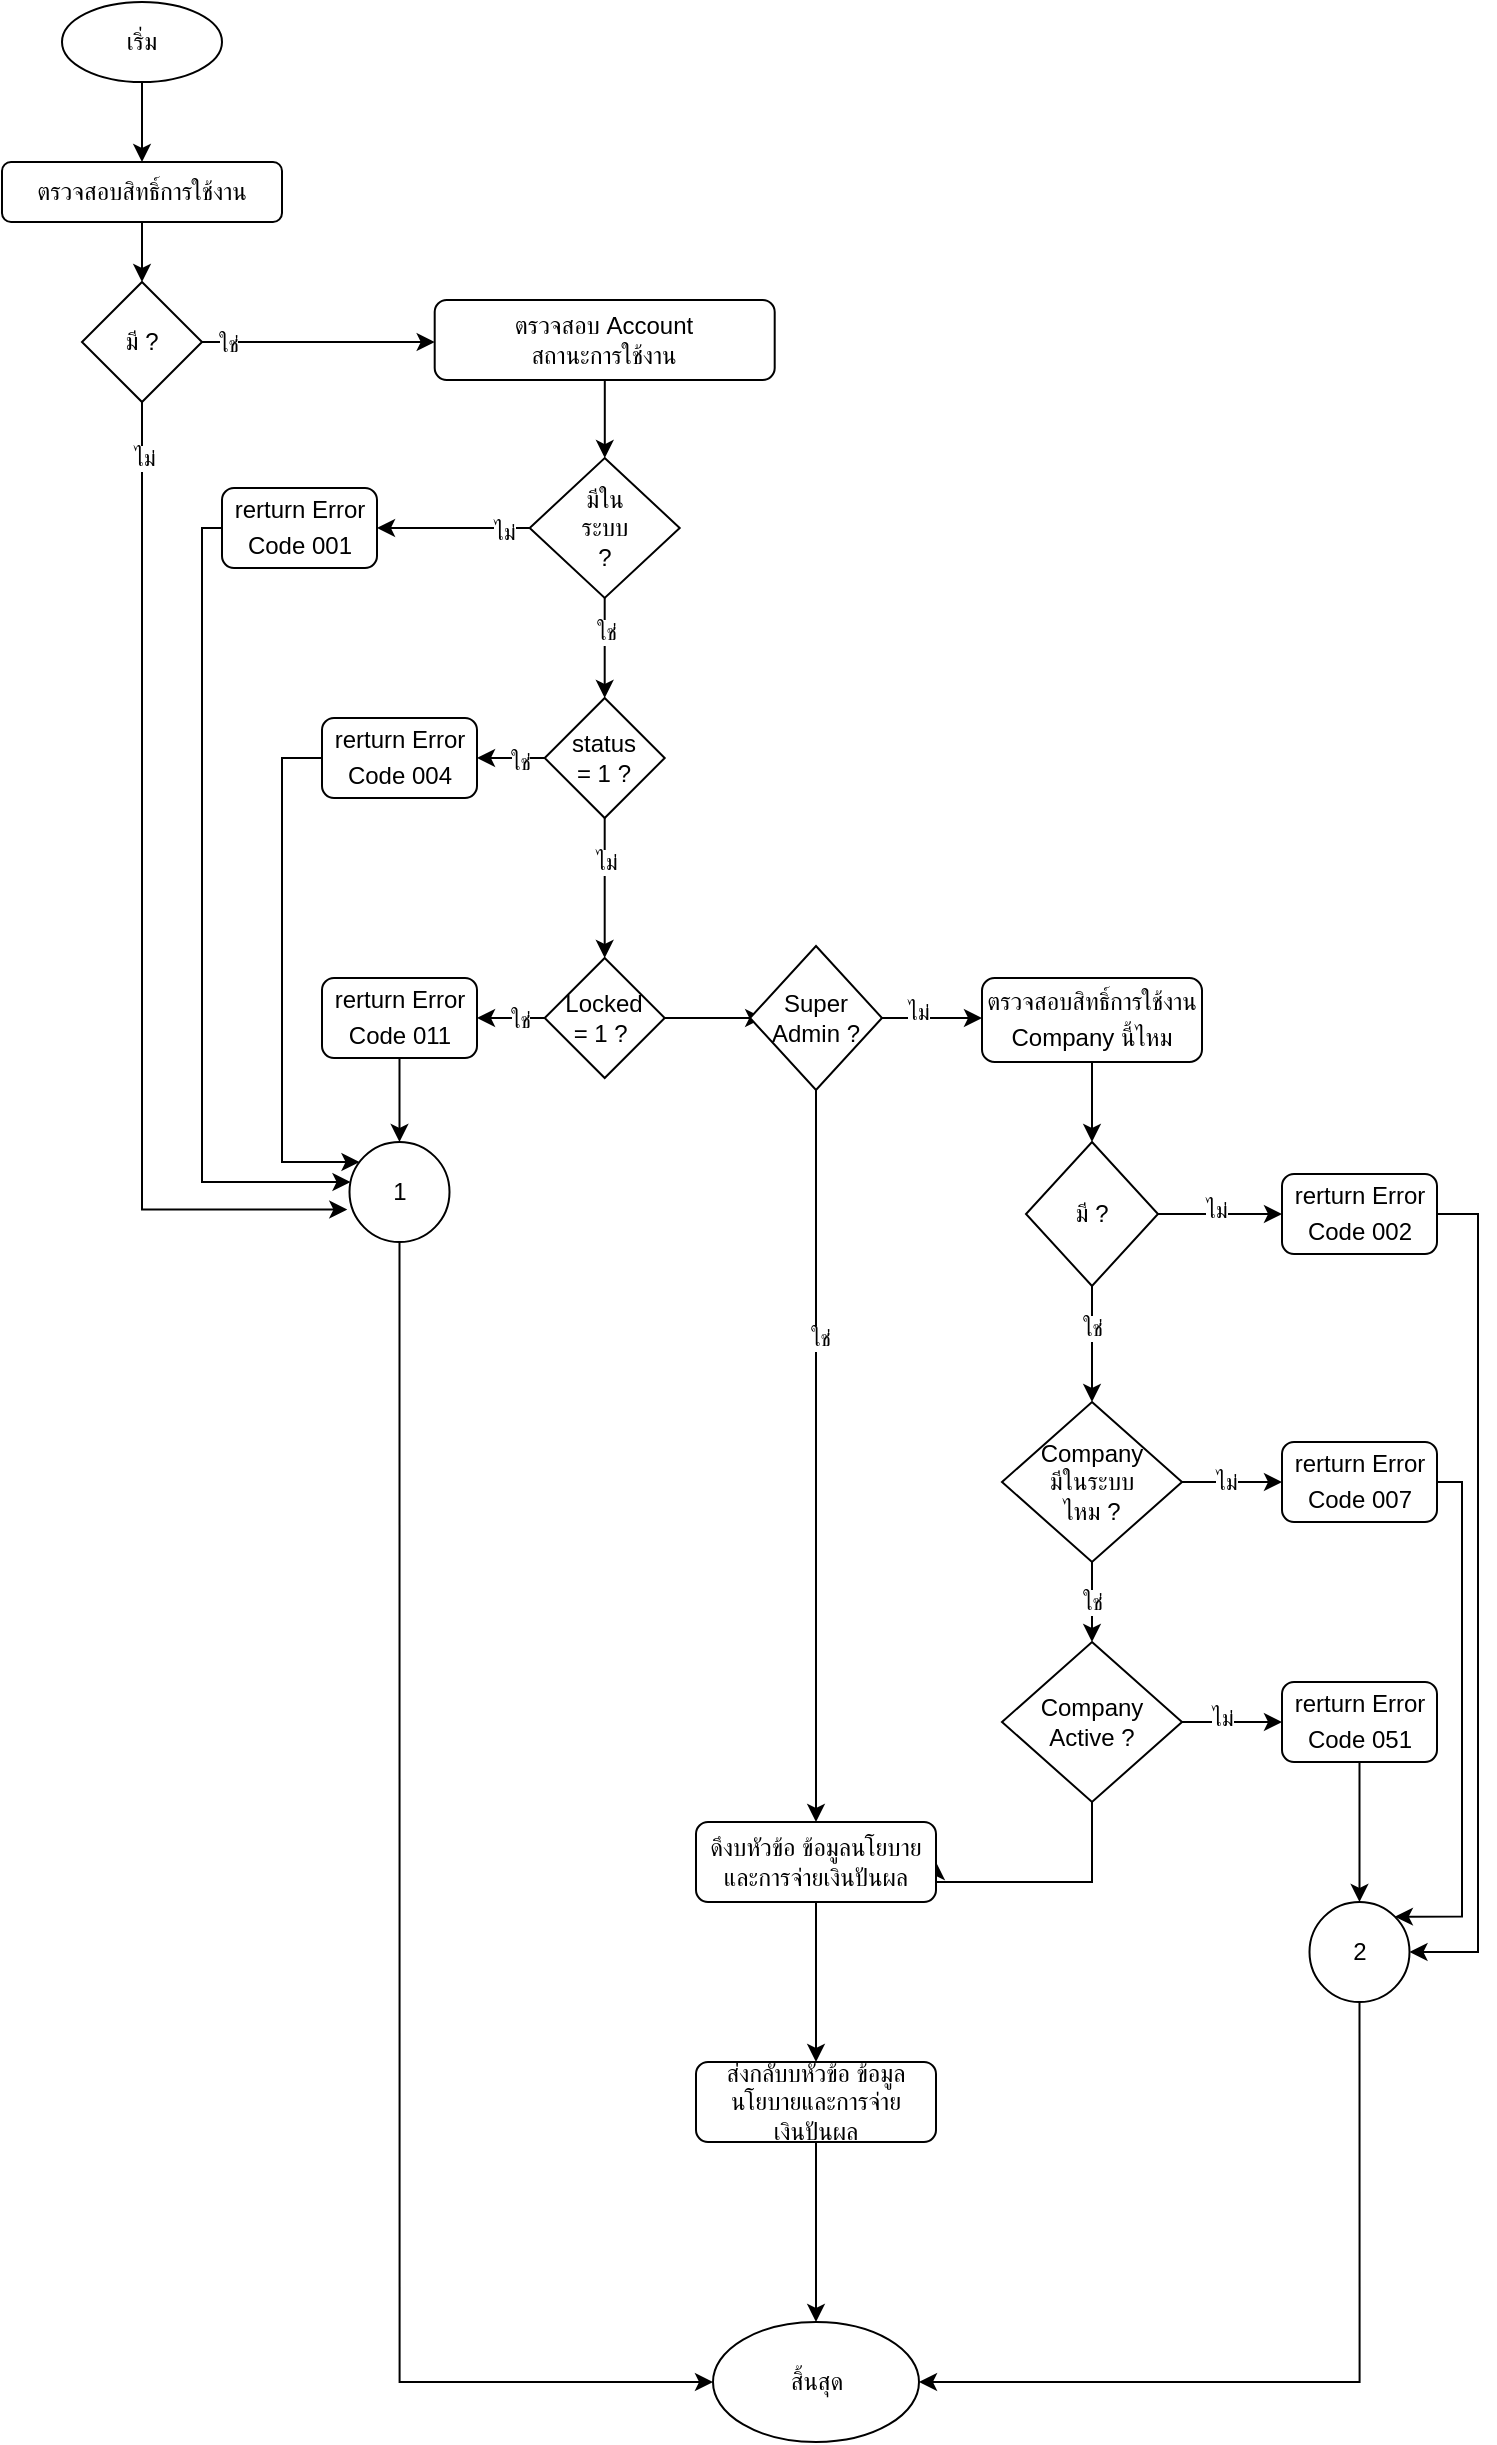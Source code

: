 <mxfile version="21.6.1" type="github" pages="4">
  <diagram name="Page-1" id="hAUxfd1BrCeCOs_n-QHq">
    <mxGraphModel dx="1434" dy="764" grid="1" gridSize="10" guides="1" tooltips="1" connect="1" arrows="1" fold="1" page="1" pageScale="1" pageWidth="850" pageHeight="1100" math="0" shadow="0">
      <root>
        <mxCell id="0" />
        <mxCell id="1" parent="0" />
        <mxCell id="1RC78QIMPxvsPOgh6MjM-1" value="เริ่ม" style="ellipse;whiteSpace=wrap;html=1;" vertex="1" parent="1">
          <mxGeometry x="70" y="40" width="80" height="40" as="geometry" />
        </mxCell>
        <mxCell id="1RC78QIMPxvsPOgh6MjM-2" value="ตรวจสอบสิทธิ์การใช้งาน" style="rounded=1;whiteSpace=wrap;html=1;" vertex="1" parent="1">
          <mxGeometry x="40" y="120" width="140" height="30" as="geometry" />
        </mxCell>
        <mxCell id="1RC78QIMPxvsPOgh6MjM-3" value="" style="edgeStyle=orthogonalEdgeStyle;rounded=0;orthogonalLoop=1;jettySize=auto;html=1;" edge="1" parent="1" source="1RC78QIMPxvsPOgh6MjM-1" target="1RC78QIMPxvsPOgh6MjM-2">
          <mxGeometry relative="1" as="geometry" />
        </mxCell>
        <mxCell id="1RC78QIMPxvsPOgh6MjM-4" value="มี ?" style="rhombus;whiteSpace=wrap;html=1;" vertex="1" parent="1">
          <mxGeometry x="80" y="180" width="60" height="60" as="geometry" />
        </mxCell>
        <mxCell id="1RC78QIMPxvsPOgh6MjM-5" value="" style="edgeStyle=orthogonalEdgeStyle;rounded=0;orthogonalLoop=1;jettySize=auto;html=1;" edge="1" parent="1" source="1RC78QIMPxvsPOgh6MjM-2" target="1RC78QIMPxvsPOgh6MjM-4">
          <mxGeometry relative="1" as="geometry" />
        </mxCell>
        <mxCell id="1RC78QIMPxvsPOgh6MjM-6" style="edgeStyle=orthogonalEdgeStyle;rounded=0;orthogonalLoop=1;jettySize=auto;html=1;entryX=-0.022;entryY=0.676;entryDx=0;entryDy=0;entryPerimeter=0;" edge="1" parent="1" source="1RC78QIMPxvsPOgh6MjM-4" target="1RC78QIMPxvsPOgh6MjM-20">
          <mxGeometry relative="1" as="geometry">
            <Array as="points">
              <mxPoint x="110" y="644" />
            </Array>
            <mxPoint x="265" y="750" as="targetPoint" />
          </mxGeometry>
        </mxCell>
        <mxCell id="1RC78QIMPxvsPOgh6MjM-7" value="ไม่" style="edgeLabel;html=1;align=center;verticalAlign=middle;resizable=0;points=[];" vertex="1" connectable="0" parent="1RC78QIMPxvsPOgh6MjM-6">
          <mxGeometry x="-0.892" y="1" relative="1" as="geometry">
            <mxPoint as="offset" />
          </mxGeometry>
        </mxCell>
        <mxCell id="1RC78QIMPxvsPOgh6MjM-8" value="ตรวจสอบ Account &lt;br&gt;สถานะการใช้งาน" style="rounded=1;whiteSpace=wrap;html=1;" vertex="1" parent="1">
          <mxGeometry x="256.35" y="189" width="170" height="40" as="geometry" />
        </mxCell>
        <mxCell id="1RC78QIMPxvsPOgh6MjM-9" value="" style="edgeStyle=orthogonalEdgeStyle;rounded=0;orthogonalLoop=1;jettySize=auto;html=1;" edge="1" parent="1" source="1RC78QIMPxvsPOgh6MjM-4" target="1RC78QIMPxvsPOgh6MjM-8">
          <mxGeometry relative="1" as="geometry">
            <Array as="points">
              <mxPoint x="220" y="210" />
              <mxPoint x="220" y="210" />
            </Array>
          </mxGeometry>
        </mxCell>
        <mxCell id="1RC78QIMPxvsPOgh6MjM-10" value="ใช่" style="edgeLabel;html=1;align=center;verticalAlign=middle;resizable=0;points=[];" vertex="1" connectable="0" parent="1RC78QIMPxvsPOgh6MjM-9">
          <mxGeometry x="-0.78" y="-1" relative="1" as="geometry">
            <mxPoint as="offset" />
          </mxGeometry>
        </mxCell>
        <mxCell id="1RC78QIMPxvsPOgh6MjM-11" value="มีใน&lt;br&gt;ระบบ &lt;br&gt;?" style="rhombus;whiteSpace=wrap;html=1;" vertex="1" parent="1">
          <mxGeometry x="303.85" y="268" width="75" height="70" as="geometry" />
        </mxCell>
        <mxCell id="1RC78QIMPxvsPOgh6MjM-12" value="" style="edgeStyle=orthogonalEdgeStyle;rounded=0;orthogonalLoop=1;jettySize=auto;html=1;" edge="1" parent="1" source="1RC78QIMPxvsPOgh6MjM-8" target="1RC78QIMPxvsPOgh6MjM-11">
          <mxGeometry relative="1" as="geometry" />
        </mxCell>
        <mxCell id="1RC78QIMPxvsPOgh6MjM-13" value="status&lt;br style=&quot;border-color: var(--border-color);&quot;&gt;= 1 ?" style="rhombus;whiteSpace=wrap;html=1;" vertex="1" parent="1">
          <mxGeometry x="311.35" y="388" width="60" height="60" as="geometry" />
        </mxCell>
        <mxCell id="1RC78QIMPxvsPOgh6MjM-14" value="" style="edgeStyle=orthogonalEdgeStyle;rounded=0;orthogonalLoop=1;jettySize=auto;html=1;" edge="1" parent="1" source="1RC78QIMPxvsPOgh6MjM-11" target="1RC78QIMPxvsPOgh6MjM-13">
          <mxGeometry relative="1" as="geometry" />
        </mxCell>
        <mxCell id="1RC78QIMPxvsPOgh6MjM-15" value="ใช่" style="edgeLabel;html=1;align=center;verticalAlign=middle;resizable=0;points=[];" vertex="1" connectable="0" parent="1RC78QIMPxvsPOgh6MjM-14">
          <mxGeometry x="-0.325" y="2" relative="1" as="geometry">
            <mxPoint x="-2" as="offset" />
          </mxGeometry>
        </mxCell>
        <mxCell id="1RC78QIMPxvsPOgh6MjM-16" value="Locked&lt;br style=&quot;border-color: var(--border-color);&quot;&gt;= 1 ?&amp;nbsp;" style="rhombus;whiteSpace=wrap;html=1;" vertex="1" parent="1">
          <mxGeometry x="311.35" y="518" width="60" height="60" as="geometry" />
        </mxCell>
        <mxCell id="1RC78QIMPxvsPOgh6MjM-17" value="" style="edgeStyle=orthogonalEdgeStyle;rounded=0;orthogonalLoop=1;jettySize=auto;html=1;" edge="1" parent="1" source="1RC78QIMPxvsPOgh6MjM-13" target="1RC78QIMPxvsPOgh6MjM-16">
          <mxGeometry relative="1" as="geometry" />
        </mxCell>
        <mxCell id="1RC78QIMPxvsPOgh6MjM-18" value="ไม่" style="edgeLabel;html=1;align=center;verticalAlign=middle;resizable=0;points=[];" vertex="1" connectable="0" parent="1RC78QIMPxvsPOgh6MjM-17">
          <mxGeometry x="-0.374" relative="1" as="geometry">
            <mxPoint as="offset" />
          </mxGeometry>
        </mxCell>
        <mxCell id="1RC78QIMPxvsPOgh6MjM-19" style="edgeStyle=orthogonalEdgeStyle;rounded=0;orthogonalLoop=1;jettySize=auto;html=1;entryX=0;entryY=0.5;entryDx=0;entryDy=0;" edge="1" parent="1" source="1RC78QIMPxvsPOgh6MjM-20" target="1RC78QIMPxvsPOgh6MjM-64">
          <mxGeometry relative="1" as="geometry">
            <Array as="points">
              <mxPoint x="239" y="1230" />
            </Array>
          </mxGeometry>
        </mxCell>
        <mxCell id="1RC78QIMPxvsPOgh6MjM-20" value="1" style="ellipse;whiteSpace=wrap;html=1;aspect=fixed;" vertex="1" parent="1">
          <mxGeometry x="213.75" y="610" width="50" height="50" as="geometry" />
        </mxCell>
        <mxCell id="1RC78QIMPxvsPOgh6MjM-21" style="edgeStyle=orthogonalEdgeStyle;rounded=0;orthogonalLoop=1;jettySize=auto;html=1;" edge="1" parent="1" source="1RC78QIMPxvsPOgh6MjM-22" target="1RC78QIMPxvsPOgh6MjM-20">
          <mxGeometry relative="1" as="geometry">
            <Array as="points">
              <mxPoint x="140" y="303" />
              <mxPoint x="140" y="630" />
            </Array>
          </mxGeometry>
        </mxCell>
        <mxCell id="1RC78QIMPxvsPOgh6MjM-22" value="rerturn Error Code&amp;nbsp;001&lt;span style=&quot;font-size: medium; text-align: start;&quot;&gt;&lt;/span&gt;" style="rounded=1;whiteSpace=wrap;html=1;" vertex="1" parent="1">
          <mxGeometry x="150" y="283" width="77.5" height="40" as="geometry" />
        </mxCell>
        <mxCell id="1RC78QIMPxvsPOgh6MjM-23" style="edgeStyle=orthogonalEdgeStyle;rounded=0;orthogonalLoop=1;jettySize=auto;html=1;" edge="1" parent="1" source="1RC78QIMPxvsPOgh6MjM-11" target="1RC78QIMPxvsPOgh6MjM-22">
          <mxGeometry relative="1" as="geometry">
            <mxPoint x="240.1" y="408" as="targetPoint" />
          </mxGeometry>
        </mxCell>
        <mxCell id="1RC78QIMPxvsPOgh6MjM-24" value="ไม่" style="edgeLabel;html=1;align=center;verticalAlign=middle;resizable=0;points=[];" vertex="1" connectable="0" parent="1RC78QIMPxvsPOgh6MjM-23">
          <mxGeometry x="-0.657" y="2" relative="1" as="geometry">
            <mxPoint as="offset" />
          </mxGeometry>
        </mxCell>
        <mxCell id="1RC78QIMPxvsPOgh6MjM-25" style="edgeStyle=orthogonalEdgeStyle;rounded=0;orthogonalLoop=1;jettySize=auto;html=1;entryX=0.5;entryY=0;entryDx=0;entryDy=0;" edge="1" parent="1" source="1RC78QIMPxvsPOgh6MjM-26" target="1RC78QIMPxvsPOgh6MjM-20">
          <mxGeometry relative="1" as="geometry" />
        </mxCell>
        <mxCell id="1RC78QIMPxvsPOgh6MjM-26" value="rerturn Error Code&amp;nbsp;011&lt;span style=&quot;font-size: medium; text-align: start;&quot;&gt;&lt;/span&gt;" style="rounded=1;whiteSpace=wrap;html=1;" vertex="1" parent="1">
          <mxGeometry x="200" y="528" width="77.5" height="40" as="geometry" />
        </mxCell>
        <mxCell id="1RC78QIMPxvsPOgh6MjM-27" value="" style="edgeStyle=orthogonalEdgeStyle;rounded=0;orthogonalLoop=1;jettySize=auto;html=1;" edge="1" parent="1" source="1RC78QIMPxvsPOgh6MjM-16" target="1RC78QIMPxvsPOgh6MjM-26">
          <mxGeometry relative="1" as="geometry" />
        </mxCell>
        <mxCell id="1RC78QIMPxvsPOgh6MjM-28" value="ใช่" style="edgeLabel;html=1;align=center;verticalAlign=middle;resizable=0;points=[];" vertex="1" connectable="0" parent="1RC78QIMPxvsPOgh6MjM-27">
          <mxGeometry x="-0.461" y="1" relative="1" as="geometry">
            <mxPoint as="offset" />
          </mxGeometry>
        </mxCell>
        <mxCell id="1RC78QIMPxvsPOgh6MjM-29" style="edgeStyle=orthogonalEdgeStyle;rounded=0;orthogonalLoop=1;jettySize=auto;html=1;" edge="1" parent="1" source="1RC78QIMPxvsPOgh6MjM-30" target="1RC78QIMPxvsPOgh6MjM-20">
          <mxGeometry relative="1" as="geometry">
            <mxPoint x="240" y="610" as="targetPoint" />
            <Array as="points">
              <mxPoint x="180" y="418" />
              <mxPoint x="180" y="620" />
            </Array>
          </mxGeometry>
        </mxCell>
        <mxCell id="1RC78QIMPxvsPOgh6MjM-30" value="rerturn Error Code&amp;nbsp;004&lt;span style=&quot;font-size: medium; text-align: start;&quot;&gt;&lt;/span&gt;" style="rounded=1;whiteSpace=wrap;html=1;" vertex="1" parent="1">
          <mxGeometry x="200" y="398" width="77.5" height="40" as="geometry" />
        </mxCell>
        <mxCell id="1RC78QIMPxvsPOgh6MjM-31" value="" style="edgeStyle=orthogonalEdgeStyle;rounded=0;orthogonalLoop=1;jettySize=auto;html=1;" edge="1" parent="1" source="1RC78QIMPxvsPOgh6MjM-13" target="1RC78QIMPxvsPOgh6MjM-30">
          <mxGeometry relative="1" as="geometry" />
        </mxCell>
        <mxCell id="1RC78QIMPxvsPOgh6MjM-32" value="ใช่" style="edgeLabel;html=1;align=center;verticalAlign=middle;resizable=0;points=[];" vertex="1" connectable="0" parent="1RC78QIMPxvsPOgh6MjM-31">
          <mxGeometry x="-0.461" y="2" relative="1" as="geometry">
            <mxPoint as="offset" />
          </mxGeometry>
        </mxCell>
        <mxCell id="1RC78QIMPxvsPOgh6MjM-33" value="" style="edgeStyle=orthogonalEdgeStyle;rounded=0;orthogonalLoop=1;jettySize=auto;html=1;entryX=0.1;entryY=0.5;entryDx=0;entryDy=0;entryPerimeter=0;" edge="1" parent="1" source="1RC78QIMPxvsPOgh6MjM-16" target="1RC78QIMPxvsPOgh6MjM-38">
          <mxGeometry relative="1" as="geometry">
            <mxPoint x="414" y="548" as="targetPoint" />
          </mxGeometry>
        </mxCell>
        <mxCell id="1RC78QIMPxvsPOgh6MjM-34" value="" style="edgeStyle=orthogonalEdgeStyle;rounded=0;orthogonalLoop=1;jettySize=auto;html=1;" edge="1" parent="1" source="1RC78QIMPxvsPOgh6MjM-38">
          <mxGeometry relative="1" as="geometry">
            <mxPoint x="530" y="548" as="targetPoint" />
          </mxGeometry>
        </mxCell>
        <mxCell id="1RC78QIMPxvsPOgh6MjM-35" value="ไม่" style="edgeLabel;html=1;align=center;verticalAlign=middle;resizable=0;points=[];" vertex="1" connectable="0" parent="1RC78QIMPxvsPOgh6MjM-34">
          <mxGeometry x="-0.311" y="3" relative="1" as="geometry">
            <mxPoint as="offset" />
          </mxGeometry>
        </mxCell>
        <mxCell id="1RC78QIMPxvsPOgh6MjM-36" style="edgeStyle=orthogonalEdgeStyle;rounded=0;orthogonalLoop=1;jettySize=auto;html=1;entryX=0.5;entryY=0;entryDx=0;entryDy=0;" edge="1" parent="1" source="1RC78QIMPxvsPOgh6MjM-38" target="1RC78QIMPxvsPOgh6MjM-61">
          <mxGeometry relative="1" as="geometry">
            <mxPoint x="447" y="940" as="targetPoint" />
          </mxGeometry>
        </mxCell>
        <mxCell id="1RC78QIMPxvsPOgh6MjM-37" value="ใช่" style="edgeLabel;html=1;align=center;verticalAlign=middle;resizable=0;points=[];" vertex="1" connectable="0" parent="1RC78QIMPxvsPOgh6MjM-36">
          <mxGeometry x="-0.322" y="2" relative="1" as="geometry">
            <mxPoint as="offset" />
          </mxGeometry>
        </mxCell>
        <mxCell id="1RC78QIMPxvsPOgh6MjM-38" value="Super&lt;br&gt;Admin ?" style="rhombus;whiteSpace=wrap;html=1;" vertex="1" parent="1">
          <mxGeometry x="414" y="512" width="66" height="72" as="geometry" />
        </mxCell>
        <mxCell id="1RC78QIMPxvsPOgh6MjM-39" value="" style="edgeStyle=orthogonalEdgeStyle;rounded=0;orthogonalLoop=1;jettySize=auto;html=1;" edge="1" parent="1" source="1RC78QIMPxvsPOgh6MjM-40" target="1RC78QIMPxvsPOgh6MjM-45">
          <mxGeometry relative="1" as="geometry" />
        </mxCell>
        <mxCell id="1RC78QIMPxvsPOgh6MjM-40" value="ตรวจสอบสิทธิ์การใช้งาน Company นี้ไหม&lt;span style=&quot;font-size: medium; text-align: start;&quot;&gt;&lt;/span&gt;" style="rounded=1;whiteSpace=wrap;html=1;" vertex="1" parent="1">
          <mxGeometry x="530" y="528" width="110" height="42" as="geometry" />
        </mxCell>
        <mxCell id="1RC78QIMPxvsPOgh6MjM-41" value="" style="edgeStyle=orthogonalEdgeStyle;rounded=0;orthogonalLoop=1;jettySize=auto;html=1;" edge="1" parent="1" source="1RC78QIMPxvsPOgh6MjM-45" target="1RC78QIMPxvsPOgh6MjM-49">
          <mxGeometry relative="1" as="geometry" />
        </mxCell>
        <mxCell id="1RC78QIMPxvsPOgh6MjM-42" value="ใช่" style="edgeLabel;html=1;align=center;verticalAlign=middle;resizable=0;points=[];" vertex="1" connectable="0" parent="1RC78QIMPxvsPOgh6MjM-41">
          <mxGeometry x="-0.286" relative="1" as="geometry">
            <mxPoint as="offset" />
          </mxGeometry>
        </mxCell>
        <mxCell id="1RC78QIMPxvsPOgh6MjM-43" style="edgeStyle=orthogonalEdgeStyle;rounded=0;orthogonalLoop=1;jettySize=auto;html=1;" edge="1" parent="1" source="1RC78QIMPxvsPOgh6MjM-45" target="1RC78QIMPxvsPOgh6MjM-51">
          <mxGeometry relative="1" as="geometry">
            <mxPoint x="680" y="646.0" as="targetPoint" />
          </mxGeometry>
        </mxCell>
        <mxCell id="1RC78QIMPxvsPOgh6MjM-44" value="ไม่" style="edgeLabel;html=1;align=center;verticalAlign=middle;resizable=0;points=[];" vertex="1" connectable="0" parent="1RC78QIMPxvsPOgh6MjM-43">
          <mxGeometry x="-0.086" y="2" relative="1" as="geometry">
            <mxPoint as="offset" />
          </mxGeometry>
        </mxCell>
        <mxCell id="1RC78QIMPxvsPOgh6MjM-45" value="มี ?" style="rhombus;whiteSpace=wrap;html=1;" vertex="1" parent="1">
          <mxGeometry x="552" y="610" width="66" height="72" as="geometry" />
        </mxCell>
        <mxCell id="1RC78QIMPxvsPOgh6MjM-46" value="ใช่" style="edgeStyle=orthogonalEdgeStyle;rounded=0;orthogonalLoop=1;jettySize=auto;html=1;" edge="1" parent="1" source="1RC78QIMPxvsPOgh6MjM-49" target="1RC78QIMPxvsPOgh6MjM-55">
          <mxGeometry relative="1" as="geometry" />
        </mxCell>
        <mxCell id="1RC78QIMPxvsPOgh6MjM-47" value="" style="edgeStyle=orthogonalEdgeStyle;rounded=0;orthogonalLoop=1;jettySize=auto;html=1;" edge="1" parent="1" source="1RC78QIMPxvsPOgh6MjM-49" target="1RC78QIMPxvsPOgh6MjM-57">
          <mxGeometry relative="1" as="geometry" />
        </mxCell>
        <mxCell id="1RC78QIMPxvsPOgh6MjM-48" value="ไม่" style="edgeLabel;html=1;align=center;verticalAlign=middle;resizable=0;points=[];" vertex="1" connectable="0" parent="1RC78QIMPxvsPOgh6MjM-47">
          <mxGeometry x="-0.113" relative="1" as="geometry">
            <mxPoint as="offset" />
          </mxGeometry>
        </mxCell>
        <mxCell id="1RC78QIMPxvsPOgh6MjM-49" value="Company &lt;br&gt;มีในระบบ&lt;br&gt;ไหม ?" style="rhombus;whiteSpace=wrap;html=1;" vertex="1" parent="1">
          <mxGeometry x="540" y="740" width="90" height="80" as="geometry" />
        </mxCell>
        <mxCell id="1RC78QIMPxvsPOgh6MjM-50" style="edgeStyle=orthogonalEdgeStyle;rounded=0;orthogonalLoop=1;jettySize=auto;html=1;entryX=1;entryY=0.5;entryDx=0;entryDy=0;" edge="1" parent="1" source="1RC78QIMPxvsPOgh6MjM-51" target="1RC78QIMPxvsPOgh6MjM-63">
          <mxGeometry relative="1" as="geometry">
            <mxPoint x="780" y="800" as="targetPoint" />
            <Array as="points">
              <mxPoint x="778" y="646" />
              <mxPoint x="778" y="1015" />
            </Array>
          </mxGeometry>
        </mxCell>
        <mxCell id="1RC78QIMPxvsPOgh6MjM-51" value="rerturn Error Code&amp;nbsp;002&lt;span style=&quot;font-size: medium; text-align: start;&quot;&gt;&lt;/span&gt;" style="rounded=1;whiteSpace=wrap;html=1;" vertex="1" parent="1">
          <mxGeometry x="680" y="626" width="77.5" height="40" as="geometry" />
        </mxCell>
        <mxCell id="1RC78QIMPxvsPOgh6MjM-52" value="" style="edgeStyle=orthogonalEdgeStyle;rounded=0;orthogonalLoop=1;jettySize=auto;html=1;" edge="1" parent="1" source="1RC78QIMPxvsPOgh6MjM-55" target="1RC78QIMPxvsPOgh6MjM-59">
          <mxGeometry relative="1" as="geometry" />
        </mxCell>
        <mxCell id="1RC78QIMPxvsPOgh6MjM-53" value="ไม่" style="edgeLabel;html=1;align=center;verticalAlign=middle;resizable=0;points=[];" vertex="1" connectable="0" parent="1RC78QIMPxvsPOgh6MjM-52">
          <mxGeometry x="-0.215" y="2" relative="1" as="geometry">
            <mxPoint as="offset" />
          </mxGeometry>
        </mxCell>
        <mxCell id="1RC78QIMPxvsPOgh6MjM-54" style="edgeStyle=orthogonalEdgeStyle;rounded=0;orthogonalLoop=1;jettySize=auto;html=1;entryX=1;entryY=0.5;entryDx=0;entryDy=0;" edge="1" parent="1" source="1RC78QIMPxvsPOgh6MjM-55" target="1RC78QIMPxvsPOgh6MjM-61">
          <mxGeometry relative="1" as="geometry">
            <Array as="points">
              <mxPoint x="585" y="980" />
            </Array>
          </mxGeometry>
        </mxCell>
        <mxCell id="1RC78QIMPxvsPOgh6MjM-55" value="Company &lt;br&gt;Active ?" style="rhombus;whiteSpace=wrap;html=1;" vertex="1" parent="1">
          <mxGeometry x="540" y="860" width="90" height="80" as="geometry" />
        </mxCell>
        <mxCell id="1RC78QIMPxvsPOgh6MjM-56" style="edgeStyle=orthogonalEdgeStyle;rounded=0;orthogonalLoop=1;jettySize=auto;html=1;entryX=1;entryY=0;entryDx=0;entryDy=0;" edge="1" parent="1" source="1RC78QIMPxvsPOgh6MjM-57" target="1RC78QIMPxvsPOgh6MjM-63">
          <mxGeometry relative="1" as="geometry">
            <Array as="points">
              <mxPoint x="770" y="780" />
              <mxPoint x="770" y="997" />
            </Array>
          </mxGeometry>
        </mxCell>
        <mxCell id="1RC78QIMPxvsPOgh6MjM-57" value="rerturn Error Code&amp;nbsp;007&lt;span style=&quot;font-size: medium; text-align: start;&quot;&gt;&lt;/span&gt;" style="rounded=1;whiteSpace=wrap;html=1;" vertex="1" parent="1">
          <mxGeometry x="680" y="760" width="77.5" height="40" as="geometry" />
        </mxCell>
        <mxCell id="1RC78QIMPxvsPOgh6MjM-58" style="edgeStyle=orthogonalEdgeStyle;rounded=0;orthogonalLoop=1;jettySize=auto;html=1;" edge="1" parent="1" source="1RC78QIMPxvsPOgh6MjM-59" target="1RC78QIMPxvsPOgh6MjM-63">
          <mxGeometry relative="1" as="geometry" />
        </mxCell>
        <mxCell id="1RC78QIMPxvsPOgh6MjM-59" value="rerturn Error Code&amp;nbsp;051&lt;span style=&quot;font-size: medium; text-align: start;&quot;&gt;&lt;/span&gt;" style="rounded=1;whiteSpace=wrap;html=1;" vertex="1" parent="1">
          <mxGeometry x="680" y="880" width="77.5" height="40" as="geometry" />
        </mxCell>
        <mxCell id="1RC78QIMPxvsPOgh6MjM-60" value="" style="edgeStyle=orthogonalEdgeStyle;rounded=0;orthogonalLoop=1;jettySize=auto;html=1;" edge="1" parent="1" source="1RC78QIMPxvsPOgh6MjM-61" target="1RC78QIMPxvsPOgh6MjM-66">
          <mxGeometry relative="1" as="geometry" />
        </mxCell>
        <mxCell id="1RC78QIMPxvsPOgh6MjM-61" value="ดึงบหัวข้อ ข้อมูลนโยบายและการจ่ายเงินปันผล" style="rounded=1;whiteSpace=wrap;html=1;" vertex="1" parent="1">
          <mxGeometry x="387" y="950" width="120" height="40" as="geometry" />
        </mxCell>
        <mxCell id="1RC78QIMPxvsPOgh6MjM-62" style="edgeStyle=orthogonalEdgeStyle;rounded=0;orthogonalLoop=1;jettySize=auto;html=1;" edge="1" parent="1" source="1RC78QIMPxvsPOgh6MjM-63" target="1RC78QIMPxvsPOgh6MjM-64">
          <mxGeometry relative="1" as="geometry">
            <Array as="points">
              <mxPoint x="719" y="1230" />
            </Array>
          </mxGeometry>
        </mxCell>
        <mxCell id="1RC78QIMPxvsPOgh6MjM-63" value="2" style="ellipse;whiteSpace=wrap;html=1;aspect=fixed;" vertex="1" parent="1">
          <mxGeometry x="693.75" y="990" width="50" height="50" as="geometry" />
        </mxCell>
        <mxCell id="1RC78QIMPxvsPOgh6MjM-64" value="สิ้นสุด" style="ellipse;whiteSpace=wrap;html=1;" vertex="1" parent="1">
          <mxGeometry x="395.5" y="1200" width="103" height="60" as="geometry" />
        </mxCell>
        <mxCell id="1RC78QIMPxvsPOgh6MjM-65" style="edgeStyle=orthogonalEdgeStyle;rounded=0;orthogonalLoop=1;jettySize=auto;html=1;" edge="1" parent="1" source="1RC78QIMPxvsPOgh6MjM-66" target="1RC78QIMPxvsPOgh6MjM-64">
          <mxGeometry relative="1" as="geometry">
            <Array as="points">
              <mxPoint x="447" y="1140" />
              <mxPoint x="447" y="1140" />
            </Array>
          </mxGeometry>
        </mxCell>
        <mxCell id="1RC78QIMPxvsPOgh6MjM-66" value="ส่งกลับบหัวข้อ ข้อมูลนโยบายและการจ่ายเงินปันผล" style="rounded=1;whiteSpace=wrap;html=1;" vertex="1" parent="1">
          <mxGeometry x="387" y="1070" width="120" height="40" as="geometry" />
        </mxCell>
      </root>
    </mxGraphModel>
  </diagram>
  <diagram id="iNruga5vz1iO69Hnzmjx" name="Page-2">
    <mxGraphModel dx="1434" dy="764" grid="1" gridSize="10" guides="1" tooltips="1" connect="1" arrows="1" fold="1" page="1" pageScale="1" pageWidth="850" pageHeight="1100" math="0" shadow="0">
      <root>
        <mxCell id="0" />
        <mxCell id="1" parent="0" />
        <mxCell id="X4xcLiJhFJme57pCPwCD-1" value="เริ่ม" style="ellipse;whiteSpace=wrap;html=1;" vertex="1" parent="1">
          <mxGeometry x="75" y="20" width="80" height="40" as="geometry" />
        </mxCell>
        <mxCell id="X4xcLiJhFJme57pCPwCD-2" value="ตรวจสอบสิทธิ์การใช้งาน" style="rounded=1;whiteSpace=wrap;html=1;" vertex="1" parent="1">
          <mxGeometry x="45" y="100" width="140" height="30" as="geometry" />
        </mxCell>
        <mxCell id="X4xcLiJhFJme57pCPwCD-3" value="" style="edgeStyle=orthogonalEdgeStyle;rounded=0;orthogonalLoop=1;jettySize=auto;html=1;" edge="1" parent="1" source="X4xcLiJhFJme57pCPwCD-1" target="X4xcLiJhFJme57pCPwCD-2">
          <mxGeometry relative="1" as="geometry" />
        </mxCell>
        <mxCell id="X4xcLiJhFJme57pCPwCD-4" value="มี ?" style="rhombus;whiteSpace=wrap;html=1;" vertex="1" parent="1">
          <mxGeometry x="85" y="160" width="60" height="60" as="geometry" />
        </mxCell>
        <mxCell id="X4xcLiJhFJme57pCPwCD-5" value="" style="edgeStyle=orthogonalEdgeStyle;rounded=0;orthogonalLoop=1;jettySize=auto;html=1;" edge="1" parent="1" source="X4xcLiJhFJme57pCPwCD-2" target="X4xcLiJhFJme57pCPwCD-4">
          <mxGeometry relative="1" as="geometry" />
        </mxCell>
        <mxCell id="X4xcLiJhFJme57pCPwCD-6" style="edgeStyle=orthogonalEdgeStyle;rounded=0;orthogonalLoop=1;jettySize=auto;html=1;entryX=-0.022;entryY=0.676;entryDx=0;entryDy=0;entryPerimeter=0;" edge="1" parent="1" source="X4xcLiJhFJme57pCPwCD-4" target="X4xcLiJhFJme57pCPwCD-19">
          <mxGeometry relative="1" as="geometry">
            <Array as="points">
              <mxPoint x="115" y="624" />
            </Array>
            <mxPoint x="270" y="730" as="targetPoint" />
          </mxGeometry>
        </mxCell>
        <mxCell id="X4xcLiJhFJme57pCPwCD-7" value="ไม่" style="edgeLabel;html=1;align=center;verticalAlign=middle;resizable=0;points=[];" vertex="1" connectable="0" parent="X4xcLiJhFJme57pCPwCD-6">
          <mxGeometry x="-0.892" y="1" relative="1" as="geometry">
            <mxPoint as="offset" />
          </mxGeometry>
        </mxCell>
        <mxCell id="X4xcLiJhFJme57pCPwCD-8" value="ตรวจสอบ Account &lt;br&gt;สถานะการใช้งาน" style="rounded=1;whiteSpace=wrap;html=1;" vertex="1" parent="1">
          <mxGeometry x="261.35" y="169" width="170" height="40" as="geometry" />
        </mxCell>
        <mxCell id="X4xcLiJhFJme57pCPwCD-9" value="" style="edgeStyle=orthogonalEdgeStyle;rounded=0;orthogonalLoop=1;jettySize=auto;html=1;" edge="1" parent="1" source="X4xcLiJhFJme57pCPwCD-4" target="X4xcLiJhFJme57pCPwCD-8">
          <mxGeometry relative="1" as="geometry">
            <Array as="points">
              <mxPoint x="225" y="190" />
              <mxPoint x="225" y="190" />
            </Array>
          </mxGeometry>
        </mxCell>
        <mxCell id="X4xcLiJhFJme57pCPwCD-10" value="ใช่" style="edgeLabel;html=1;align=center;verticalAlign=middle;resizable=0;points=[];" vertex="1" connectable="0" parent="X4xcLiJhFJme57pCPwCD-9">
          <mxGeometry x="-0.78" y="-1" relative="1" as="geometry">
            <mxPoint as="offset" />
          </mxGeometry>
        </mxCell>
        <mxCell id="X4xcLiJhFJme57pCPwCD-11" value="มีใน&lt;br&gt;ระบบ &lt;br&gt;?" style="rhombus;whiteSpace=wrap;html=1;" vertex="1" parent="1">
          <mxGeometry x="308.85" y="248" width="75" height="70" as="geometry" />
        </mxCell>
        <mxCell id="X4xcLiJhFJme57pCPwCD-12" value="" style="edgeStyle=orthogonalEdgeStyle;rounded=0;orthogonalLoop=1;jettySize=auto;html=1;" edge="1" parent="1" source="X4xcLiJhFJme57pCPwCD-8" target="X4xcLiJhFJme57pCPwCD-11">
          <mxGeometry relative="1" as="geometry" />
        </mxCell>
        <mxCell id="X4xcLiJhFJme57pCPwCD-13" value="status&lt;br style=&quot;border-color: var(--border-color);&quot;&gt;= 1 ?" style="rhombus;whiteSpace=wrap;html=1;" vertex="1" parent="1">
          <mxGeometry x="316.35" y="368" width="60" height="60" as="geometry" />
        </mxCell>
        <mxCell id="X4xcLiJhFJme57pCPwCD-14" value="" style="edgeStyle=orthogonalEdgeStyle;rounded=0;orthogonalLoop=1;jettySize=auto;html=1;" edge="1" parent="1" source="X4xcLiJhFJme57pCPwCD-11" target="X4xcLiJhFJme57pCPwCD-13">
          <mxGeometry relative="1" as="geometry" />
        </mxCell>
        <mxCell id="X4xcLiJhFJme57pCPwCD-15" value="ใช่" style="edgeLabel;html=1;align=center;verticalAlign=middle;resizable=0;points=[];" vertex="1" connectable="0" parent="X4xcLiJhFJme57pCPwCD-14">
          <mxGeometry x="-0.325" y="2" relative="1" as="geometry">
            <mxPoint x="-2" as="offset" />
          </mxGeometry>
        </mxCell>
        <mxCell id="X4xcLiJhFJme57pCPwCD-16" value="Locked&lt;br style=&quot;border-color: var(--border-color);&quot;&gt;= 1 ?&amp;nbsp;" style="rhombus;whiteSpace=wrap;html=1;" vertex="1" parent="1">
          <mxGeometry x="316.35" y="498" width="60" height="60" as="geometry" />
        </mxCell>
        <mxCell id="X4xcLiJhFJme57pCPwCD-17" value="" style="edgeStyle=orthogonalEdgeStyle;rounded=0;orthogonalLoop=1;jettySize=auto;html=1;" edge="1" parent="1" source="X4xcLiJhFJme57pCPwCD-13" target="X4xcLiJhFJme57pCPwCD-16">
          <mxGeometry relative="1" as="geometry" />
        </mxCell>
        <mxCell id="X4xcLiJhFJme57pCPwCD-18" value="ไม่" style="edgeLabel;html=1;align=center;verticalAlign=middle;resizable=0;points=[];" vertex="1" connectable="0" parent="X4xcLiJhFJme57pCPwCD-17">
          <mxGeometry x="-0.374" relative="1" as="geometry">
            <mxPoint as="offset" />
          </mxGeometry>
        </mxCell>
        <mxCell id="X4xcLiJhFJme57pCPwCD-19" value="1" style="ellipse;whiteSpace=wrap;html=1;aspect=fixed;" vertex="1" parent="1">
          <mxGeometry x="218.75" y="590" width="50" height="50" as="geometry" />
        </mxCell>
        <mxCell id="X4xcLiJhFJme57pCPwCD-20" style="edgeStyle=orthogonalEdgeStyle;rounded=0;orthogonalLoop=1;jettySize=auto;html=1;" edge="1" parent="1" source="X4xcLiJhFJme57pCPwCD-21" target="X4xcLiJhFJme57pCPwCD-19">
          <mxGeometry relative="1" as="geometry">
            <Array as="points">
              <mxPoint x="145" y="283" />
              <mxPoint x="145" y="610" />
            </Array>
          </mxGeometry>
        </mxCell>
        <mxCell id="X4xcLiJhFJme57pCPwCD-21" value="rerturn Error Code&amp;nbsp;001&lt;span style=&quot;font-size: medium; text-align: start;&quot;&gt;&lt;/span&gt;" style="rounded=1;whiteSpace=wrap;html=1;" vertex="1" parent="1">
          <mxGeometry x="155" y="263" width="77.5" height="40" as="geometry" />
        </mxCell>
        <mxCell id="X4xcLiJhFJme57pCPwCD-22" style="edgeStyle=orthogonalEdgeStyle;rounded=0;orthogonalLoop=1;jettySize=auto;html=1;" edge="1" parent="1" source="X4xcLiJhFJme57pCPwCD-11" target="X4xcLiJhFJme57pCPwCD-21">
          <mxGeometry relative="1" as="geometry">
            <mxPoint x="245.1" y="388" as="targetPoint" />
          </mxGeometry>
        </mxCell>
        <mxCell id="X4xcLiJhFJme57pCPwCD-23" value="ไม่" style="edgeLabel;html=1;align=center;verticalAlign=middle;resizable=0;points=[];" vertex="1" connectable="0" parent="X4xcLiJhFJme57pCPwCD-22">
          <mxGeometry x="-0.657" y="2" relative="1" as="geometry">
            <mxPoint as="offset" />
          </mxGeometry>
        </mxCell>
        <mxCell id="X4xcLiJhFJme57pCPwCD-24" style="edgeStyle=orthogonalEdgeStyle;rounded=0;orthogonalLoop=1;jettySize=auto;html=1;entryX=0.5;entryY=0;entryDx=0;entryDy=0;" edge="1" parent="1" source="X4xcLiJhFJme57pCPwCD-25" target="X4xcLiJhFJme57pCPwCD-19">
          <mxGeometry relative="1" as="geometry" />
        </mxCell>
        <mxCell id="X4xcLiJhFJme57pCPwCD-25" value="rerturn Error Code&amp;nbsp;011&lt;span style=&quot;font-size: medium; text-align: start;&quot;&gt;&lt;/span&gt;" style="rounded=1;whiteSpace=wrap;html=1;" vertex="1" parent="1">
          <mxGeometry x="205" y="508" width="77.5" height="40" as="geometry" />
        </mxCell>
        <mxCell id="X4xcLiJhFJme57pCPwCD-26" value="" style="edgeStyle=orthogonalEdgeStyle;rounded=0;orthogonalLoop=1;jettySize=auto;html=1;" edge="1" parent="1" source="X4xcLiJhFJme57pCPwCD-16" target="X4xcLiJhFJme57pCPwCD-25">
          <mxGeometry relative="1" as="geometry" />
        </mxCell>
        <mxCell id="X4xcLiJhFJme57pCPwCD-27" value="ใช่" style="edgeLabel;html=1;align=center;verticalAlign=middle;resizable=0;points=[];" vertex="1" connectable="0" parent="X4xcLiJhFJme57pCPwCD-26">
          <mxGeometry x="-0.461" y="1" relative="1" as="geometry">
            <mxPoint as="offset" />
          </mxGeometry>
        </mxCell>
        <mxCell id="X4xcLiJhFJme57pCPwCD-28" style="edgeStyle=orthogonalEdgeStyle;rounded=0;orthogonalLoop=1;jettySize=auto;html=1;" edge="1" parent="1" source="X4xcLiJhFJme57pCPwCD-29" target="X4xcLiJhFJme57pCPwCD-19">
          <mxGeometry relative="1" as="geometry">
            <mxPoint x="245" y="590" as="targetPoint" />
            <Array as="points">
              <mxPoint x="185" y="398" />
              <mxPoint x="185" y="600" />
            </Array>
          </mxGeometry>
        </mxCell>
        <mxCell id="X4xcLiJhFJme57pCPwCD-29" value="rerturn Error Code&amp;nbsp;004&lt;span style=&quot;font-size: medium; text-align: start;&quot;&gt;&lt;/span&gt;" style="rounded=1;whiteSpace=wrap;html=1;" vertex="1" parent="1">
          <mxGeometry x="205" y="378" width="77.5" height="40" as="geometry" />
        </mxCell>
        <mxCell id="X4xcLiJhFJme57pCPwCD-30" value="" style="edgeStyle=orthogonalEdgeStyle;rounded=0;orthogonalLoop=1;jettySize=auto;html=1;" edge="1" parent="1" source="X4xcLiJhFJme57pCPwCD-13" target="X4xcLiJhFJme57pCPwCD-29">
          <mxGeometry relative="1" as="geometry" />
        </mxCell>
        <mxCell id="X4xcLiJhFJme57pCPwCD-31" value="ใช่" style="edgeLabel;html=1;align=center;verticalAlign=middle;resizable=0;points=[];" vertex="1" connectable="0" parent="X4xcLiJhFJme57pCPwCD-30">
          <mxGeometry x="-0.461" y="2" relative="1" as="geometry">
            <mxPoint as="offset" />
          </mxGeometry>
        </mxCell>
        <mxCell id="X4xcLiJhFJme57pCPwCD-32" value="" style="edgeStyle=orthogonalEdgeStyle;rounded=0;orthogonalLoop=1;jettySize=auto;html=1;entryX=0.1;entryY=0.5;entryDx=0;entryDy=0;entryPerimeter=0;" edge="1" parent="1" source="X4xcLiJhFJme57pCPwCD-16" target="X4xcLiJhFJme57pCPwCD-35">
          <mxGeometry relative="1" as="geometry">
            <mxPoint x="419" y="528" as="targetPoint" />
          </mxGeometry>
        </mxCell>
        <mxCell id="X4xcLiJhFJme57pCPwCD-33" value="" style="edgeStyle=orthogonalEdgeStyle;rounded=0;orthogonalLoop=1;jettySize=auto;html=1;" edge="1" parent="1" source="X4xcLiJhFJme57pCPwCD-35">
          <mxGeometry relative="1" as="geometry">
            <mxPoint x="535" y="528" as="targetPoint" />
          </mxGeometry>
        </mxCell>
        <mxCell id="X4xcLiJhFJme57pCPwCD-34" value="ไม่" style="edgeLabel;html=1;align=center;verticalAlign=middle;resizable=0;points=[];" vertex="1" connectable="0" parent="X4xcLiJhFJme57pCPwCD-33">
          <mxGeometry x="-0.311" y="3" relative="1" as="geometry">
            <mxPoint as="offset" />
          </mxGeometry>
        </mxCell>
        <mxCell id="X4xcLiJhFJme57pCPwCD-35" value="Super&lt;br&gt;Admin ?" style="rhombus;whiteSpace=wrap;html=1;" vertex="1" parent="1">
          <mxGeometry x="419" y="492" width="66" height="72" as="geometry" />
        </mxCell>
        <mxCell id="X4xcLiJhFJme57pCPwCD-36" value="ตรวจสอบสิทธิ์การใช้งาน Company นี้ไหม&lt;span style=&quot;font-size: medium; text-align: start;&quot;&gt;&lt;/span&gt;" style="rounded=1;whiteSpace=wrap;html=1;" vertex="1" parent="1">
          <mxGeometry x="535" y="508" width="110" height="42" as="geometry" />
        </mxCell>
        <mxCell id="X4xcLiJhFJme57pCPwCD-37" value="มี ?" style="rhombus;whiteSpace=wrap;html=1;" vertex="1" parent="1">
          <mxGeometry x="557" y="590" width="66" height="72" as="geometry" />
        </mxCell>
        <mxCell id="X4xcLiJhFJme57pCPwCD-38" value="" style="edgeStyle=orthogonalEdgeStyle;rounded=0;orthogonalLoop=1;jettySize=auto;html=1;" edge="1" parent="1" source="X4xcLiJhFJme57pCPwCD-36" target="X4xcLiJhFJme57pCPwCD-37">
          <mxGeometry relative="1" as="geometry" />
        </mxCell>
        <mxCell id="X4xcLiJhFJme57pCPwCD-39" value="Company &lt;br&gt;มีในระบบ&lt;br&gt;ไหม ?" style="rhombus;whiteSpace=wrap;html=1;" vertex="1" parent="1">
          <mxGeometry x="545" y="720" width="90" height="80" as="geometry" />
        </mxCell>
        <mxCell id="X4xcLiJhFJme57pCPwCD-40" value="" style="edgeStyle=orthogonalEdgeStyle;rounded=0;orthogonalLoop=1;jettySize=auto;html=1;" edge="1" parent="1" source="X4xcLiJhFJme57pCPwCD-37" target="X4xcLiJhFJme57pCPwCD-39">
          <mxGeometry relative="1" as="geometry" />
        </mxCell>
        <mxCell id="X4xcLiJhFJme57pCPwCD-41" value="ใช่" style="edgeLabel;html=1;align=center;verticalAlign=middle;resizable=0;points=[];" vertex="1" connectable="0" parent="X4xcLiJhFJme57pCPwCD-40">
          <mxGeometry x="-0.286" relative="1" as="geometry">
            <mxPoint as="offset" />
          </mxGeometry>
        </mxCell>
        <mxCell id="X4xcLiJhFJme57pCPwCD-42" value="rerturn Error Code&amp;nbsp;002&lt;span style=&quot;font-size: medium; text-align: start;&quot;&gt;&lt;/span&gt;" style="rounded=1;whiteSpace=wrap;html=1;" vertex="1" parent="1">
          <mxGeometry x="685" y="606" width="77.5" height="40" as="geometry" />
        </mxCell>
        <mxCell id="X4xcLiJhFJme57pCPwCD-43" style="edgeStyle=orthogonalEdgeStyle;rounded=0;orthogonalLoop=1;jettySize=auto;html=1;" edge="1" parent="1" source="X4xcLiJhFJme57pCPwCD-37" target="X4xcLiJhFJme57pCPwCD-42">
          <mxGeometry relative="1" as="geometry">
            <mxPoint x="685" y="626.0" as="targetPoint" />
          </mxGeometry>
        </mxCell>
        <mxCell id="X4xcLiJhFJme57pCPwCD-44" value="ไม่" style="edgeLabel;html=1;align=center;verticalAlign=middle;resizable=0;points=[];" vertex="1" connectable="0" parent="X4xcLiJhFJme57pCPwCD-43">
          <mxGeometry x="-0.086" y="2" relative="1" as="geometry">
            <mxPoint as="offset" />
          </mxGeometry>
        </mxCell>
        <mxCell id="X4xcLiJhFJme57pCPwCD-45" value="Company &lt;br&gt;Active ?" style="rhombus;whiteSpace=wrap;html=1;" vertex="1" parent="1">
          <mxGeometry x="545" y="840" width="90" height="80" as="geometry" />
        </mxCell>
        <mxCell id="X4xcLiJhFJme57pCPwCD-46" value="ใช่" style="edgeStyle=orthogonalEdgeStyle;rounded=0;orthogonalLoop=1;jettySize=auto;html=1;" edge="1" parent="1" source="X4xcLiJhFJme57pCPwCD-39" target="X4xcLiJhFJme57pCPwCD-45">
          <mxGeometry relative="1" as="geometry" />
        </mxCell>
        <mxCell id="X4xcLiJhFJme57pCPwCD-47" value="rerturn Error Code&amp;nbsp;007&lt;span style=&quot;font-size: medium; text-align: start;&quot;&gt;&lt;/span&gt;" style="rounded=1;whiteSpace=wrap;html=1;" vertex="1" parent="1">
          <mxGeometry x="685" y="740" width="77.5" height="40" as="geometry" />
        </mxCell>
        <mxCell id="X4xcLiJhFJme57pCPwCD-48" value="" style="edgeStyle=orthogonalEdgeStyle;rounded=0;orthogonalLoop=1;jettySize=auto;html=1;" edge="1" parent="1" source="X4xcLiJhFJme57pCPwCD-39" target="X4xcLiJhFJme57pCPwCD-47">
          <mxGeometry relative="1" as="geometry" />
        </mxCell>
        <mxCell id="X4xcLiJhFJme57pCPwCD-49" value="ไม่" style="edgeLabel;html=1;align=center;verticalAlign=middle;resizable=0;points=[];" vertex="1" connectable="0" parent="X4xcLiJhFJme57pCPwCD-48">
          <mxGeometry x="-0.113" relative="1" as="geometry">
            <mxPoint as="offset" />
          </mxGeometry>
        </mxCell>
        <mxCell id="X4xcLiJhFJme57pCPwCD-50" value="rerturn Error Code&amp;nbsp;051&lt;span style=&quot;font-size: medium; text-align: start;&quot;&gt;&lt;/span&gt;" style="rounded=1;whiteSpace=wrap;html=1;" vertex="1" parent="1">
          <mxGeometry x="685" y="860" width="77.5" height="40" as="geometry" />
        </mxCell>
        <mxCell id="X4xcLiJhFJme57pCPwCD-51" value="" style="edgeStyle=orthogonalEdgeStyle;rounded=0;orthogonalLoop=1;jettySize=auto;html=1;" edge="1" parent="1" source="X4xcLiJhFJme57pCPwCD-45" target="X4xcLiJhFJme57pCPwCD-50">
          <mxGeometry relative="1" as="geometry" />
        </mxCell>
        <mxCell id="X4xcLiJhFJme57pCPwCD-52" value="ไม่" style="edgeLabel;html=1;align=center;verticalAlign=middle;resizable=0;points=[];" vertex="1" connectable="0" parent="X4xcLiJhFJme57pCPwCD-51">
          <mxGeometry x="-0.215" y="2" relative="1" as="geometry">
            <mxPoint as="offset" />
          </mxGeometry>
        </mxCell>
        <mxCell id="X4xcLiJhFJme57pCPwCD-53" value="" style="edgeStyle=orthogonalEdgeStyle;rounded=0;orthogonalLoop=1;jettySize=auto;html=1;" edge="1" parent="1" source="X4xcLiJhFJme57pCPwCD-54" target="X4xcLiJhFJme57pCPwCD-71">
          <mxGeometry relative="1" as="geometry" />
        </mxCell>
        <mxCell id="X4xcLiJhFJme57pCPwCD-54" value="ดึงข้อมูลนโยบายและการจ่ายเงินปันผล" style="rounded=1;whiteSpace=wrap;html=1;" vertex="1" parent="1">
          <mxGeometry x="392" y="860" width="120" height="40" as="geometry" />
        </mxCell>
        <mxCell id="X4xcLiJhFJme57pCPwCD-55" style="edgeStyle=orthogonalEdgeStyle;rounded=0;orthogonalLoop=1;jettySize=auto;html=1;entryX=0.5;entryY=0;entryDx=0;entryDy=0;" edge="1" parent="1" source="X4xcLiJhFJme57pCPwCD-35" target="X4xcLiJhFJme57pCPwCD-54">
          <mxGeometry relative="1" as="geometry">
            <mxPoint x="452" y="920" as="targetPoint" />
          </mxGeometry>
        </mxCell>
        <mxCell id="X4xcLiJhFJme57pCPwCD-56" value="ใช่" style="edgeLabel;html=1;align=center;verticalAlign=middle;resizable=0;points=[];" vertex="1" connectable="0" parent="X4xcLiJhFJme57pCPwCD-55">
          <mxGeometry x="-0.322" y="2" relative="1" as="geometry">
            <mxPoint as="offset" />
          </mxGeometry>
        </mxCell>
        <mxCell id="X4xcLiJhFJme57pCPwCD-57" style="edgeStyle=orthogonalEdgeStyle;rounded=0;orthogonalLoop=1;jettySize=auto;html=1;entryX=1;entryY=0.5;entryDx=0;entryDy=0;" edge="1" parent="1" source="X4xcLiJhFJme57pCPwCD-45" target="X4xcLiJhFJme57pCPwCD-54">
          <mxGeometry relative="1" as="geometry">
            <Array as="points">
              <mxPoint x="512" y="880" />
            </Array>
          </mxGeometry>
        </mxCell>
        <mxCell id="X4xcLiJhFJme57pCPwCD-58" value="2" style="ellipse;whiteSpace=wrap;html=1;aspect=fixed;" vertex="1" parent="1">
          <mxGeometry x="698.75" y="970" width="50" height="50" as="geometry" />
        </mxCell>
        <mxCell id="X4xcLiJhFJme57pCPwCD-59" style="edgeStyle=orthogonalEdgeStyle;rounded=0;orthogonalLoop=1;jettySize=auto;html=1;entryX=1;entryY=0.5;entryDx=0;entryDy=0;" edge="1" parent="1" source="X4xcLiJhFJme57pCPwCD-42" target="X4xcLiJhFJme57pCPwCD-58">
          <mxGeometry relative="1" as="geometry">
            <mxPoint x="785" y="780" as="targetPoint" />
            <Array as="points">
              <mxPoint x="783" y="626" />
              <mxPoint x="783" y="995" />
            </Array>
          </mxGeometry>
        </mxCell>
        <mxCell id="X4xcLiJhFJme57pCPwCD-60" style="edgeStyle=orthogonalEdgeStyle;rounded=0;orthogonalLoop=1;jettySize=auto;html=1;entryX=1;entryY=0;entryDx=0;entryDy=0;" edge="1" parent="1" source="X4xcLiJhFJme57pCPwCD-47" target="X4xcLiJhFJme57pCPwCD-58">
          <mxGeometry relative="1" as="geometry">
            <Array as="points">
              <mxPoint x="775" y="760" />
              <mxPoint x="775" y="977" />
            </Array>
          </mxGeometry>
        </mxCell>
        <mxCell id="X4xcLiJhFJme57pCPwCD-61" style="edgeStyle=orthogonalEdgeStyle;rounded=0;orthogonalLoop=1;jettySize=auto;html=1;" edge="1" parent="1" source="X4xcLiJhFJme57pCPwCD-50" target="X4xcLiJhFJme57pCPwCD-58">
          <mxGeometry relative="1" as="geometry" />
        </mxCell>
        <mxCell id="X4xcLiJhFJme57pCPwCD-62" value="สิ้นสุด" style="ellipse;whiteSpace=wrap;html=1;" vertex="1" parent="1">
          <mxGeometry x="367" y="1070" width="103" height="60" as="geometry" />
        </mxCell>
        <mxCell id="X4xcLiJhFJme57pCPwCD-63" style="edgeStyle=orthogonalEdgeStyle;rounded=0;orthogonalLoop=1;jettySize=auto;html=1;entryX=0;entryY=0.5;entryDx=0;entryDy=0;" edge="1" parent="1" source="X4xcLiJhFJme57pCPwCD-19" target="X4xcLiJhFJme57pCPwCD-62">
          <mxGeometry relative="1" as="geometry">
            <Array as="points">
              <mxPoint x="244" y="1100" />
            </Array>
          </mxGeometry>
        </mxCell>
        <mxCell id="X4xcLiJhFJme57pCPwCD-64" style="edgeStyle=orthogonalEdgeStyle;rounded=0;orthogonalLoop=1;jettySize=auto;html=1;entryX=1;entryY=1;entryDx=0;entryDy=0;" edge="1" parent="1" source="X4xcLiJhFJme57pCPwCD-58" target="X4xcLiJhFJme57pCPwCD-62">
          <mxGeometry relative="1" as="geometry">
            <Array as="points">
              <mxPoint x="724" y="1120" />
              <mxPoint x="455" y="1120" />
            </Array>
          </mxGeometry>
        </mxCell>
        <mxCell id="X4xcLiJhFJme57pCPwCD-65" style="edgeStyle=orthogonalEdgeStyle;rounded=0;orthogonalLoop=1;jettySize=auto;html=1;entryX=0;entryY=0;entryDx=0;entryDy=0;" edge="1" parent="1" source="X4xcLiJhFJme57pCPwCD-66" target="X4xcLiJhFJme57pCPwCD-62">
          <mxGeometry relative="1" as="geometry">
            <Array as="points">
              <mxPoint x="340" y="1080" />
              <mxPoint x="380" y="1080" />
              <mxPoint x="380" y="1079" />
            </Array>
          </mxGeometry>
        </mxCell>
        <mxCell id="X4xcLiJhFJme57pCPwCD-66" value="ส่งกลับข้อมูลนโยบายและการจ่ายเงินปันผล" style="rounded=1;whiteSpace=wrap;html=1;" vertex="1" parent="1">
          <mxGeometry x="280" y="930" width="120" height="40" as="geometry" />
        </mxCell>
        <mxCell id="X4xcLiJhFJme57pCPwCD-67" value="" style="edgeStyle=orthogonalEdgeStyle;rounded=0;orthogonalLoop=1;jettySize=auto;html=1;" edge="1" parent="1" source="X4xcLiJhFJme57pCPwCD-71" target="X4xcLiJhFJme57pCPwCD-66">
          <mxGeometry relative="1" as="geometry" />
        </mxCell>
        <mxCell id="X4xcLiJhFJme57pCPwCD-68" value="ใช่" style="edgeLabel;html=1;align=center;verticalAlign=middle;resizable=0;points=[];" vertex="1" connectable="0" parent="X4xcLiJhFJme57pCPwCD-67">
          <mxGeometry x="-0.399" y="-1" relative="1" as="geometry">
            <mxPoint y="2" as="offset" />
          </mxGeometry>
        </mxCell>
        <mxCell id="X4xcLiJhFJme57pCPwCD-69" style="edgeStyle=orthogonalEdgeStyle;rounded=0;orthogonalLoop=1;jettySize=auto;html=1;" edge="1" parent="1" source="X4xcLiJhFJme57pCPwCD-71" target="X4xcLiJhFJme57pCPwCD-73">
          <mxGeometry relative="1" as="geometry" />
        </mxCell>
        <mxCell id="X4xcLiJhFJme57pCPwCD-70" value="ไม่" style="edgeLabel;html=1;align=center;verticalAlign=middle;resizable=0;points=[];" vertex="1" connectable="0" parent="X4xcLiJhFJme57pCPwCD-69">
          <mxGeometry x="0.229" y="-1" relative="1" as="geometry">
            <mxPoint as="offset" />
          </mxGeometry>
        </mxCell>
        <mxCell id="X4xcLiJhFJme57pCPwCD-71" value="มี?" style="rhombus;whiteSpace=wrap;html=1;" vertex="1" parent="1">
          <mxGeometry x="427.75" y="930" width="48.5" height="40" as="geometry" />
        </mxCell>
        <mxCell id="X4xcLiJhFJme57pCPwCD-72" style="edgeStyle=orthogonalEdgeStyle;rounded=0;orthogonalLoop=1;jettySize=auto;html=1;" edge="1" parent="1" source="X4xcLiJhFJme57pCPwCD-73" target="X4xcLiJhFJme57pCPwCD-62">
          <mxGeometry relative="1" as="geometry" />
        </mxCell>
        <mxCell id="X4xcLiJhFJme57pCPwCD-73" value="return Error code 117" style="rounded=1;whiteSpace=wrap;html=1;" vertex="1" parent="1">
          <mxGeometry x="477" y="1000" width="80" height="50" as="geometry" />
        </mxCell>
      </root>
    </mxGraphModel>
  </diagram>
  <diagram id="BY6eiQuDrygnZWXoWHV5" name="Page-3">
    <mxGraphModel dx="1687" dy="899" grid="1" gridSize="10" guides="1" tooltips="1" connect="1" arrows="1" fold="1" page="1" pageScale="1" pageWidth="850" pageHeight="1100" math="0" shadow="0">
      <root>
        <mxCell id="0" />
        <mxCell id="1" parent="0" />
        <mxCell id="VKJmlhx55MboJGpNbdsR-1" value="เริ่ม" style="ellipse;whiteSpace=wrap;html=1;" vertex="1" parent="1">
          <mxGeometry x="75" y="20" width="80" height="40" as="geometry" />
        </mxCell>
        <mxCell id="VKJmlhx55MboJGpNbdsR-2" value="ตรวจสอบสิทธิ์การใช้งาน" style="rounded=1;whiteSpace=wrap;html=1;" vertex="1" parent="1">
          <mxGeometry x="45" y="100" width="140" height="30" as="geometry" />
        </mxCell>
        <mxCell id="VKJmlhx55MboJGpNbdsR-3" value="" style="edgeStyle=orthogonalEdgeStyle;rounded=0;orthogonalLoop=1;jettySize=auto;html=1;" edge="1" parent="1" source="VKJmlhx55MboJGpNbdsR-1" target="VKJmlhx55MboJGpNbdsR-2">
          <mxGeometry relative="1" as="geometry" />
        </mxCell>
        <mxCell id="VKJmlhx55MboJGpNbdsR-4" value="มี ?" style="rhombus;whiteSpace=wrap;html=1;" vertex="1" parent="1">
          <mxGeometry x="85" y="160" width="60" height="60" as="geometry" />
        </mxCell>
        <mxCell id="VKJmlhx55MboJGpNbdsR-5" value="" style="edgeStyle=orthogonalEdgeStyle;rounded=0;orthogonalLoop=1;jettySize=auto;html=1;" edge="1" parent="1" source="VKJmlhx55MboJGpNbdsR-2" target="VKJmlhx55MboJGpNbdsR-4">
          <mxGeometry relative="1" as="geometry" />
        </mxCell>
        <mxCell id="VKJmlhx55MboJGpNbdsR-6" style="edgeStyle=orthogonalEdgeStyle;rounded=0;orthogonalLoop=1;jettySize=auto;html=1;entryX=-0.022;entryY=0.676;entryDx=0;entryDy=0;entryPerimeter=0;" edge="1" parent="1" source="VKJmlhx55MboJGpNbdsR-4" target="VKJmlhx55MboJGpNbdsR-19">
          <mxGeometry relative="1" as="geometry">
            <Array as="points">
              <mxPoint x="115" y="696" />
            </Array>
            <mxPoint x="270" y="730" as="targetPoint" />
          </mxGeometry>
        </mxCell>
        <mxCell id="VKJmlhx55MboJGpNbdsR-7" value="ไม่" style="edgeLabel;html=1;align=center;verticalAlign=middle;resizable=0;points=[];" vertex="1" connectable="0" parent="VKJmlhx55MboJGpNbdsR-6">
          <mxGeometry x="-0.892" y="1" relative="1" as="geometry">
            <mxPoint as="offset" />
          </mxGeometry>
        </mxCell>
        <mxCell id="VKJmlhx55MboJGpNbdsR-8" value="ตรวจสอบ Account &lt;br&gt;สถานะการใช้งาน" style="rounded=1;whiteSpace=wrap;html=1;" vertex="1" parent="1">
          <mxGeometry x="261.35" y="169" width="170" height="40" as="geometry" />
        </mxCell>
        <mxCell id="VKJmlhx55MboJGpNbdsR-9" value="" style="edgeStyle=orthogonalEdgeStyle;rounded=0;orthogonalLoop=1;jettySize=auto;html=1;" edge="1" parent="1" source="VKJmlhx55MboJGpNbdsR-4" target="VKJmlhx55MboJGpNbdsR-8">
          <mxGeometry relative="1" as="geometry">
            <Array as="points">
              <mxPoint x="225" y="190" />
              <mxPoint x="225" y="190" />
            </Array>
          </mxGeometry>
        </mxCell>
        <mxCell id="VKJmlhx55MboJGpNbdsR-10" value="ใช่" style="edgeLabel;html=1;align=center;verticalAlign=middle;resizable=0;points=[];" vertex="1" connectable="0" parent="VKJmlhx55MboJGpNbdsR-9">
          <mxGeometry x="-0.78" y="-1" relative="1" as="geometry">
            <mxPoint as="offset" />
          </mxGeometry>
        </mxCell>
        <mxCell id="VKJmlhx55MboJGpNbdsR-11" value="มีใน&lt;br&gt;ระบบ &lt;br&gt;?" style="rhombus;whiteSpace=wrap;html=1;" vertex="1" parent="1">
          <mxGeometry x="339" y="248" width="75" height="70" as="geometry" />
        </mxCell>
        <mxCell id="VKJmlhx55MboJGpNbdsR-12" value="" style="edgeStyle=orthogonalEdgeStyle;rounded=0;orthogonalLoop=1;jettySize=auto;html=1;" edge="1" parent="1" source="VKJmlhx55MboJGpNbdsR-8" target="VKJmlhx55MboJGpNbdsR-11">
          <mxGeometry relative="1" as="geometry" />
        </mxCell>
        <mxCell id="VKJmlhx55MboJGpNbdsR-13" value="status&lt;br style=&quot;border-color: var(--border-color);&quot;&gt;= 1 ?" style="rhombus;whiteSpace=wrap;html=1;" vertex="1" parent="1">
          <mxGeometry x="367" y="368" width="60" height="60" as="geometry" />
        </mxCell>
        <mxCell id="VKJmlhx55MboJGpNbdsR-14" value="" style="edgeStyle=orthogonalEdgeStyle;rounded=0;orthogonalLoop=1;jettySize=auto;html=1;" edge="1" parent="1" source="VKJmlhx55MboJGpNbdsR-11" target="VKJmlhx55MboJGpNbdsR-13">
          <mxGeometry relative="1" as="geometry" />
        </mxCell>
        <mxCell id="VKJmlhx55MboJGpNbdsR-15" value="ใช่" style="edgeLabel;html=1;align=center;verticalAlign=middle;resizable=0;points=[];" vertex="1" connectable="0" parent="VKJmlhx55MboJGpNbdsR-14">
          <mxGeometry x="-0.325" y="2" relative="1" as="geometry">
            <mxPoint x="-2" as="offset" />
          </mxGeometry>
        </mxCell>
        <mxCell id="VKJmlhx55MboJGpNbdsR-16" value="Locked&lt;br style=&quot;border-color: var(--border-color);&quot;&gt;= 1 ?&amp;nbsp;" style="rhombus;whiteSpace=wrap;html=1;" vertex="1" parent="1">
          <mxGeometry x="367.75" y="498" width="60" height="60" as="geometry" />
        </mxCell>
        <mxCell id="VKJmlhx55MboJGpNbdsR-17" value="" style="edgeStyle=orthogonalEdgeStyle;rounded=0;orthogonalLoop=1;jettySize=auto;html=1;" edge="1" parent="1" source="VKJmlhx55MboJGpNbdsR-13" target="VKJmlhx55MboJGpNbdsR-16">
          <mxGeometry relative="1" as="geometry" />
        </mxCell>
        <mxCell id="VKJmlhx55MboJGpNbdsR-18" value="ไม่" style="edgeLabel;html=1;align=center;verticalAlign=middle;resizable=0;points=[];" vertex="1" connectable="0" parent="VKJmlhx55MboJGpNbdsR-17">
          <mxGeometry x="-0.374" relative="1" as="geometry">
            <mxPoint as="offset" />
          </mxGeometry>
        </mxCell>
        <mxCell id="VKJmlhx55MboJGpNbdsR-19" value="1" style="ellipse;whiteSpace=wrap;html=1;aspect=fixed;" vertex="1" parent="1">
          <mxGeometry x="197.5" y="662" width="50" height="50" as="geometry" />
        </mxCell>
        <mxCell id="VKJmlhx55MboJGpNbdsR-20" style="edgeStyle=orthogonalEdgeStyle;rounded=0;orthogonalLoop=1;jettySize=auto;html=1;exitX=0.492;exitY=0.949;exitDx=0;exitDy=0;exitPerimeter=0;" edge="1" parent="1" source="VKJmlhx55MboJGpNbdsR-21" target="VKJmlhx55MboJGpNbdsR-19">
          <mxGeometry relative="1" as="geometry">
            <Array as="points">
              <mxPoint x="166" y="376" />
              <mxPoint x="150" y="376" />
              <mxPoint x="150" y="680" />
            </Array>
          </mxGeometry>
        </mxCell>
        <mxCell id="VKJmlhx55MboJGpNbdsR-21" value="rerturn Error Code&amp;nbsp;001&lt;span style=&quot;font-size: medium; text-align: start;&quot;&gt;&lt;/span&gt;" style="rounded=1;whiteSpace=wrap;html=1;" vertex="1" parent="1">
          <mxGeometry x="127.5" y="328" width="77.5" height="40" as="geometry" />
        </mxCell>
        <mxCell id="VKJmlhx55MboJGpNbdsR-22" style="edgeStyle=orthogonalEdgeStyle;rounded=0;orthogonalLoop=1;jettySize=auto;html=1;entryX=1;entryY=1;entryDx=0;entryDy=0;" edge="1" parent="1" source="VKJmlhx55MboJGpNbdsR-23" target="VKJmlhx55MboJGpNbdsR-19">
          <mxGeometry relative="1" as="geometry">
            <Array as="points">
              <mxPoint x="302" y="705" />
              <mxPoint x="244" y="705" />
            </Array>
          </mxGeometry>
        </mxCell>
        <mxCell id="VKJmlhx55MboJGpNbdsR-23" value="rerturn Error Code&amp;nbsp;011&lt;span style=&quot;font-size: medium; text-align: start;&quot;&gt;&lt;/span&gt;" style="rounded=1;whiteSpace=wrap;html=1;" vertex="1" parent="1">
          <mxGeometry x="263.5" y="646" width="77.5" height="40" as="geometry" />
        </mxCell>
        <mxCell id="VKJmlhx55MboJGpNbdsR-24" value="" style="edgeStyle=orthogonalEdgeStyle;rounded=0;orthogonalLoop=1;jettySize=auto;html=1;entryX=0.467;entryY=0.027;entryDx=0;entryDy=0;entryPerimeter=0;" edge="1" parent="1" source="VKJmlhx55MboJGpNbdsR-68" target="VKJmlhx55MboJGpNbdsR-70">
          <mxGeometry relative="1" as="geometry" />
        </mxCell>
        <mxCell id="VKJmlhx55MboJGpNbdsR-25" style="edgeStyle=orthogonalEdgeStyle;rounded=0;orthogonalLoop=1;jettySize=auto;html=1;" edge="1" parent="1" source="VKJmlhx55MboJGpNbdsR-26" target="VKJmlhx55MboJGpNbdsR-19">
          <mxGeometry relative="1" as="geometry">
            <mxPoint x="190" y="630" as="targetPoint" />
            <Array as="points">
              <mxPoint x="209" y="660" />
              <mxPoint x="209" y="660" />
            </Array>
          </mxGeometry>
        </mxCell>
        <mxCell id="VKJmlhx55MboJGpNbdsR-26" value="rerturn Error Code&amp;nbsp;004&lt;span style=&quot;font-size: medium; text-align: start;&quot;&gt;&lt;/span&gt;" style="rounded=1;whiteSpace=wrap;html=1;" vertex="1" parent="1">
          <mxGeometry x="170" y="468" width="77.5" height="40" as="geometry" />
        </mxCell>
        <mxCell id="VKJmlhx55MboJGpNbdsR-27" value="" style="edgeStyle=orthogonalEdgeStyle;rounded=0;orthogonalLoop=1;jettySize=auto;html=1;" edge="1" parent="1" source="VKJmlhx55MboJGpNbdsR-13" target="VKJmlhx55MboJGpNbdsR-63">
          <mxGeometry relative="1" as="geometry">
            <mxPoint x="300" y="380" as="targetPoint" />
          </mxGeometry>
        </mxCell>
        <mxCell id="VKJmlhx55MboJGpNbdsR-28" value="ใช่" style="edgeLabel;html=1;align=center;verticalAlign=middle;resizable=0;points=[];" vertex="1" connectable="0" parent="VKJmlhx55MboJGpNbdsR-27">
          <mxGeometry x="-0.461" y="2" relative="1" as="geometry">
            <mxPoint as="offset" />
          </mxGeometry>
        </mxCell>
        <mxCell id="VKJmlhx55MboJGpNbdsR-29" value="" style="edgeStyle=orthogonalEdgeStyle;rounded=0;orthogonalLoop=1;jettySize=auto;html=1;entryX=0.1;entryY=0.5;entryDx=0;entryDy=0;entryPerimeter=0;" edge="1" parent="1" source="VKJmlhx55MboJGpNbdsR-16" target="VKJmlhx55MboJGpNbdsR-32">
          <mxGeometry relative="1" as="geometry">
            <mxPoint x="419" y="528" as="targetPoint" />
            <Array as="points">
              <mxPoint x="460" y="528" />
              <mxPoint x="460" y="354" />
            </Array>
          </mxGeometry>
        </mxCell>
        <mxCell id="VKJmlhx55MboJGpNbdsR-30" value="" style="edgeStyle=orthogonalEdgeStyle;rounded=0;orthogonalLoop=1;jettySize=auto;html=1;" edge="1" parent="1" source="VKJmlhx55MboJGpNbdsR-32" target="VKJmlhx55MboJGpNbdsR-33">
          <mxGeometry relative="1" as="geometry">
            <mxPoint x="535" y="528" as="targetPoint" />
            <Array as="points">
              <mxPoint x="590" y="354" />
            </Array>
          </mxGeometry>
        </mxCell>
        <mxCell id="VKJmlhx55MboJGpNbdsR-31" value="ไม่" style="edgeLabel;html=1;align=center;verticalAlign=middle;resizable=0;points=[];" vertex="1" connectable="0" parent="VKJmlhx55MboJGpNbdsR-30">
          <mxGeometry x="-0.311" y="3" relative="1" as="geometry">
            <mxPoint as="offset" />
          </mxGeometry>
        </mxCell>
        <mxCell id="VKJmlhx55MboJGpNbdsR-32" value="Super&lt;br&gt;Admin ?" style="rhombus;whiteSpace=wrap;html=1;" vertex="1" parent="1">
          <mxGeometry x="476.25" y="318" width="66" height="72" as="geometry" />
        </mxCell>
        <mxCell id="VKJmlhx55MboJGpNbdsR-33" value="ตรวจสอบสิทธิ์การใช้งาน Company นี้ไหม&lt;span style=&quot;font-size: medium; text-align: start;&quot;&gt;&lt;/span&gt;" style="rounded=1;whiteSpace=wrap;html=1;" vertex="1" parent="1">
          <mxGeometry x="535" y="508" width="110" height="42" as="geometry" />
        </mxCell>
        <mxCell id="VKJmlhx55MboJGpNbdsR-34" value="มี ?" style="rhombus;whiteSpace=wrap;html=1;" vertex="1" parent="1">
          <mxGeometry x="557" y="590" width="66" height="72" as="geometry" />
        </mxCell>
        <mxCell id="VKJmlhx55MboJGpNbdsR-35" value="" style="edgeStyle=orthogonalEdgeStyle;rounded=0;orthogonalLoop=1;jettySize=auto;html=1;" edge="1" parent="1" source="VKJmlhx55MboJGpNbdsR-33" target="VKJmlhx55MboJGpNbdsR-34">
          <mxGeometry relative="1" as="geometry" />
        </mxCell>
        <mxCell id="VKJmlhx55MboJGpNbdsR-36" value="Company &lt;br&gt;มีในระบบ&lt;br&gt;ไหม ?" style="rhombus;whiteSpace=wrap;html=1;" vertex="1" parent="1">
          <mxGeometry x="545" y="720" width="90" height="80" as="geometry" />
        </mxCell>
        <mxCell id="VKJmlhx55MboJGpNbdsR-37" value="" style="edgeStyle=orthogonalEdgeStyle;rounded=0;orthogonalLoop=1;jettySize=auto;html=1;" edge="1" parent="1" source="VKJmlhx55MboJGpNbdsR-34" target="VKJmlhx55MboJGpNbdsR-36">
          <mxGeometry relative="1" as="geometry" />
        </mxCell>
        <mxCell id="VKJmlhx55MboJGpNbdsR-38" value="ใช่" style="edgeLabel;html=1;align=center;verticalAlign=middle;resizable=0;points=[];" vertex="1" connectable="0" parent="VKJmlhx55MboJGpNbdsR-37">
          <mxGeometry x="-0.286" relative="1" as="geometry">
            <mxPoint as="offset" />
          </mxGeometry>
        </mxCell>
        <mxCell id="VKJmlhx55MboJGpNbdsR-39" style="edgeStyle=orthogonalEdgeStyle;rounded=0;orthogonalLoop=1;jettySize=auto;html=1;" edge="1" parent="1">
          <mxGeometry relative="1" as="geometry">
            <mxPoint x="737.5" y="626" as="sourcePoint" />
            <mxPoint x="760" y="626" as="targetPoint" />
          </mxGeometry>
        </mxCell>
        <mxCell id="VKJmlhx55MboJGpNbdsR-40" style="edgeStyle=orthogonalEdgeStyle;rounded=0;orthogonalLoop=1;jettySize=auto;html=1;" edge="1" parent="1" source="VKJmlhx55MboJGpNbdsR-34">
          <mxGeometry relative="1" as="geometry">
            <mxPoint x="660" y="626" as="targetPoint" />
          </mxGeometry>
        </mxCell>
        <mxCell id="VKJmlhx55MboJGpNbdsR-41" value="ไม่" style="edgeLabel;html=1;align=center;verticalAlign=middle;resizable=0;points=[];" vertex="1" connectable="0" parent="VKJmlhx55MboJGpNbdsR-40">
          <mxGeometry x="-0.086" y="2" relative="1" as="geometry">
            <mxPoint as="offset" />
          </mxGeometry>
        </mxCell>
        <mxCell id="VKJmlhx55MboJGpNbdsR-42" style="edgeStyle=orthogonalEdgeStyle;rounded=0;orthogonalLoop=1;jettySize=auto;html=1;" edge="1" parent="1" source="VKJmlhx55MboJGpNbdsR-44" target="VKJmlhx55MboJGpNbdsR-121">
          <mxGeometry relative="1" as="geometry">
            <mxPoint x="470" y="800" as="targetPoint" />
            <Array as="points">
              <mxPoint x="510" y="880" />
              <mxPoint x="510" y="800" />
            </Array>
          </mxGeometry>
        </mxCell>
        <mxCell id="VKJmlhx55MboJGpNbdsR-43" value="ใช่" style="edgeLabel;html=1;align=center;verticalAlign=middle;resizable=0;points=[];" vertex="1" connectable="0" parent="VKJmlhx55MboJGpNbdsR-42">
          <mxGeometry x="-0.099" relative="1" as="geometry">
            <mxPoint as="offset" />
          </mxGeometry>
        </mxCell>
        <mxCell id="VKJmlhx55MboJGpNbdsR-44" value="Company &lt;br&gt;Active ?" style="rhombus;whiteSpace=wrap;html=1;" vertex="1" parent="1">
          <mxGeometry x="545" y="840" width="90" height="80" as="geometry" />
        </mxCell>
        <mxCell id="VKJmlhx55MboJGpNbdsR-45" value="ใช่" style="edgeStyle=orthogonalEdgeStyle;rounded=0;orthogonalLoop=1;jettySize=auto;html=1;" edge="1" parent="1" source="VKJmlhx55MboJGpNbdsR-36" target="VKJmlhx55MboJGpNbdsR-44">
          <mxGeometry relative="1" as="geometry" />
        </mxCell>
        <mxCell id="VKJmlhx55MboJGpNbdsR-46" value="" style="edgeStyle=orthogonalEdgeStyle;rounded=0;orthogonalLoop=1;jettySize=auto;html=1;" edge="1" parent="1" source="VKJmlhx55MboJGpNbdsR-36">
          <mxGeometry relative="1" as="geometry">
            <mxPoint x="685" y="760" as="targetPoint" />
          </mxGeometry>
        </mxCell>
        <mxCell id="VKJmlhx55MboJGpNbdsR-47" value="ไม่" style="edgeLabel;html=1;align=center;verticalAlign=middle;resizable=0;points=[];" vertex="1" connectable="0" parent="VKJmlhx55MboJGpNbdsR-46">
          <mxGeometry x="-0.113" relative="1" as="geometry">
            <mxPoint as="offset" />
          </mxGeometry>
        </mxCell>
        <mxCell id="VKJmlhx55MboJGpNbdsR-48" value="" style="edgeStyle=orthogonalEdgeStyle;rounded=0;orthogonalLoop=1;jettySize=auto;html=1;" edge="1" parent="1" source="VKJmlhx55MboJGpNbdsR-44" target="VKJmlhx55MboJGpNbdsR-83">
          <mxGeometry relative="1" as="geometry">
            <mxPoint x="685" y="880" as="targetPoint" />
          </mxGeometry>
        </mxCell>
        <mxCell id="VKJmlhx55MboJGpNbdsR-49" value="ไม่" style="edgeLabel;html=1;align=center;verticalAlign=middle;resizable=0;points=[];" vertex="1" connectable="0" parent="VKJmlhx55MboJGpNbdsR-48">
          <mxGeometry x="-0.215" y="2" relative="1" as="geometry">
            <mxPoint as="offset" />
          </mxGeometry>
        </mxCell>
        <mxCell id="VKJmlhx55MboJGpNbdsR-50" style="edgeStyle=orthogonalEdgeStyle;rounded=0;orthogonalLoop=1;jettySize=auto;html=1;" edge="1" parent="1" source="VKJmlhx55MboJGpNbdsR-32" target="VKJmlhx55MboJGpNbdsR-121">
          <mxGeometry relative="1" as="geometry">
            <mxPoint x="470" y="730" as="targetPoint" />
            <Array as="points">
              <mxPoint x="509" y="690" />
              <mxPoint x="400" y="690" />
            </Array>
          </mxGeometry>
        </mxCell>
        <mxCell id="VKJmlhx55MboJGpNbdsR-51" value="ใช่" style="edgeLabel;html=1;align=center;verticalAlign=middle;resizable=0;points=[];" vertex="1" connectable="0" parent="VKJmlhx55MboJGpNbdsR-50">
          <mxGeometry x="-0.322" y="2" relative="1" as="geometry">
            <mxPoint as="offset" />
          </mxGeometry>
        </mxCell>
        <mxCell id="VKJmlhx55MboJGpNbdsR-52" style="edgeStyle=orthogonalEdgeStyle;rounded=0;orthogonalLoop=1;jettySize=auto;html=1;entryX=1;entryY=0.5;entryDx=0;entryDy=0;" edge="1" parent="1" source="VKJmlhx55MboJGpNbdsR-53" target="VKJmlhx55MboJGpNbdsR-91">
          <mxGeometry relative="1" as="geometry" />
        </mxCell>
        <mxCell id="VKJmlhx55MboJGpNbdsR-53" value="2" style="ellipse;whiteSpace=wrap;html=1;aspect=fixed;" vertex="1" parent="1">
          <mxGeometry x="698.75" y="970" width="50" height="50" as="geometry" />
        </mxCell>
        <mxCell id="VKJmlhx55MboJGpNbdsR-54" style="edgeStyle=orthogonalEdgeStyle;rounded=0;orthogonalLoop=1;jettySize=auto;html=1;entryX=1;entryY=0.5;entryDx=0;entryDy=0;" edge="1" parent="1" source="VKJmlhx55MboJGpNbdsR-73" target="VKJmlhx55MboJGpNbdsR-53">
          <mxGeometry relative="1" as="geometry">
            <mxPoint x="785" y="780" as="targetPoint" />
            <Array as="points">
              <mxPoint x="910" y="692" />
              <mxPoint x="910" y="995" />
            </Array>
            <mxPoint x="800.029" y="646" as="sourcePoint" />
          </mxGeometry>
        </mxCell>
        <mxCell id="VKJmlhx55MboJGpNbdsR-55" style="edgeStyle=orthogonalEdgeStyle;rounded=0;orthogonalLoop=1;jettySize=auto;html=1;entryX=0;entryY=0.5;entryDx=0;entryDy=0;" edge="1" parent="1" target="VKJmlhx55MboJGpNbdsR-79">
          <mxGeometry relative="1" as="geometry">
            <Array as="points">
              <mxPoint x="780" y="760" />
              <mxPoint x="780" y="760" />
            </Array>
            <mxPoint x="762.5" y="760.037" as="sourcePoint" />
          </mxGeometry>
        </mxCell>
        <mxCell id="VKJmlhx55MboJGpNbdsR-56" value="" style="edgeStyle=orthogonalEdgeStyle;rounded=0;orthogonalLoop=1;jettySize=auto;html=1;entryX=0.5;entryY=0;entryDx=0;entryDy=0;" edge="1" parent="1" source="VKJmlhx55MboJGpNbdsR-57" target="VKJmlhx55MboJGpNbdsR-21">
          <mxGeometry relative="1" as="geometry" />
        </mxCell>
        <mxCell id="VKJmlhx55MboJGpNbdsR-57" value="บันทึกข้อมูล&lt;span style=&quot;font-size: medium; text-align: start;&quot;&gt;&lt;/span&gt;" style="rounded=1;whiteSpace=wrap;html=1;" vertex="1" parent="1">
          <mxGeometry x="127.5" y="263" width="77.5" height="40" as="geometry" />
        </mxCell>
        <mxCell id="VKJmlhx55MboJGpNbdsR-58" value="" style="edgeStyle=orthogonalEdgeStyle;rounded=0;orthogonalLoop=1;jettySize=auto;html=1;" edge="1" parent="1" source="VKJmlhx55MboJGpNbdsR-11" target="VKJmlhx55MboJGpNbdsR-61">
          <mxGeometry relative="1" as="geometry">
            <mxPoint x="159" y="338" as="targetPoint" />
            <mxPoint x="309" y="283" as="sourcePoint" />
          </mxGeometry>
        </mxCell>
        <mxCell id="VKJmlhx55MboJGpNbdsR-59" value="ไม่" style="edgeLabel;html=1;align=center;verticalAlign=middle;resizable=0;points=[];" vertex="1" connectable="0" parent="VKJmlhx55MboJGpNbdsR-58">
          <mxGeometry x="-0.657" y="2" relative="1" as="geometry">
            <mxPoint as="offset" />
          </mxGeometry>
        </mxCell>
        <mxCell id="VKJmlhx55MboJGpNbdsR-60" style="edgeStyle=orthogonalEdgeStyle;rounded=0;orthogonalLoop=1;jettySize=auto;html=1;" edge="1" parent="1" source="VKJmlhx55MboJGpNbdsR-61" target="VKJmlhx55MboJGpNbdsR-57">
          <mxGeometry relative="1" as="geometry" />
        </mxCell>
        <mxCell id="VKJmlhx55MboJGpNbdsR-61" value="สร้างข้อมูล ActivityLog&lt;span style=&quot;font-size: medium; text-align: start;&quot;&gt;&lt;/span&gt;" style="rounded=1;whiteSpace=wrap;html=1;" vertex="1" parent="1">
          <mxGeometry x="230" y="263" width="77.5" height="40" as="geometry" />
        </mxCell>
        <mxCell id="VKJmlhx55MboJGpNbdsR-62" style="edgeStyle=orthogonalEdgeStyle;rounded=0;orthogonalLoop=1;jettySize=auto;html=1;" edge="1" parent="1" source="VKJmlhx55MboJGpNbdsR-63" target="VKJmlhx55MboJGpNbdsR-65">
          <mxGeometry relative="1" as="geometry" />
        </mxCell>
        <mxCell id="VKJmlhx55MboJGpNbdsR-63" value="สร้างข้อมูล ActivityLog&lt;span style=&quot;font-size: medium; text-align: start;&quot;&gt;&lt;/span&gt;" style="rounded=1;whiteSpace=wrap;html=1;" vertex="1" parent="1">
          <mxGeometry x="261.35" y="378" width="77.5" height="40" as="geometry" />
        </mxCell>
        <mxCell id="VKJmlhx55MboJGpNbdsR-64" style="edgeStyle=orthogonalEdgeStyle;rounded=0;orthogonalLoop=1;jettySize=auto;html=1;entryX=0.5;entryY=0;entryDx=0;entryDy=0;" edge="1" parent="1" source="VKJmlhx55MboJGpNbdsR-65" target="VKJmlhx55MboJGpNbdsR-26">
          <mxGeometry relative="1" as="geometry">
            <Array as="points">
              <mxPoint x="194" y="438" />
            </Array>
          </mxGeometry>
        </mxCell>
        <mxCell id="VKJmlhx55MboJGpNbdsR-65" value="บันทึกข้อมูล&lt;span style=&quot;font-size: medium; text-align: start;&quot;&gt;&lt;/span&gt;" style="rounded=1;whiteSpace=wrap;html=1;" vertex="1" parent="1">
          <mxGeometry x="170" y="378" width="77.5" height="40" as="geometry" />
        </mxCell>
        <mxCell id="VKJmlhx55MboJGpNbdsR-66" value="" style="edgeStyle=orthogonalEdgeStyle;rounded=0;orthogonalLoop=1;jettySize=auto;html=1;" edge="1" parent="1" source="VKJmlhx55MboJGpNbdsR-16" target="VKJmlhx55MboJGpNbdsR-68">
          <mxGeometry relative="1" as="geometry">
            <mxPoint x="368" y="528" as="sourcePoint" />
            <mxPoint x="328" y="585" as="targetPoint" />
          </mxGeometry>
        </mxCell>
        <mxCell id="VKJmlhx55MboJGpNbdsR-67" value="ใช่" style="edgeLabel;html=1;align=center;verticalAlign=middle;resizable=0;points=[];" vertex="1" connectable="0" parent="VKJmlhx55MboJGpNbdsR-66">
          <mxGeometry x="-0.461" y="1" relative="1" as="geometry">
            <mxPoint as="offset" />
          </mxGeometry>
        </mxCell>
        <mxCell id="VKJmlhx55MboJGpNbdsR-68" value="สร้างข้อมูล ActivityLog&lt;span style=&quot;font-size: medium; text-align: start;&quot;&gt;&lt;/span&gt;" style="rounded=1;whiteSpace=wrap;html=1;" vertex="1" parent="1">
          <mxGeometry x="261.35" y="508" width="77.5" height="40" as="geometry" />
        </mxCell>
        <mxCell id="VKJmlhx55MboJGpNbdsR-69" value="" style="edgeStyle=orthogonalEdgeStyle;rounded=0;orthogonalLoop=1;jettySize=auto;html=1;" edge="1" parent="1" source="VKJmlhx55MboJGpNbdsR-70" target="VKJmlhx55MboJGpNbdsR-23">
          <mxGeometry relative="1" as="geometry" />
        </mxCell>
        <mxCell id="VKJmlhx55MboJGpNbdsR-70" value="บันทึกข้อมูล&lt;span style=&quot;font-size: medium; text-align: start;&quot;&gt;&lt;/span&gt;" style="rounded=1;whiteSpace=wrap;html=1;" vertex="1" parent="1">
          <mxGeometry x="263.5" y="580" width="77.5" height="40" as="geometry" />
        </mxCell>
        <mxCell id="VKJmlhx55MboJGpNbdsR-71" style="edgeStyle=orthogonalEdgeStyle;rounded=0;orthogonalLoop=1;jettySize=auto;html=1;entryX=0.5;entryY=0;entryDx=0;entryDy=0;" edge="1" parent="1" source="VKJmlhx55MboJGpNbdsR-72" target="VKJmlhx55MboJGpNbdsR-73">
          <mxGeometry relative="1" as="geometry" />
        </mxCell>
        <mxCell id="VKJmlhx55MboJGpNbdsR-72" value="บันทึกข้อมูล" style="rounded=1;whiteSpace=wrap;html=1;" vertex="1" parent="1">
          <mxGeometry x="760" y="606" width="77.5" height="40" as="geometry" />
        </mxCell>
        <mxCell id="VKJmlhx55MboJGpNbdsR-73" value="rerturn Error Code&amp;nbsp;002&lt;span style=&quot;font-size: medium; text-align: start;&quot;&gt;&lt;/span&gt;" style="rounded=1;whiteSpace=wrap;html=1;" vertex="1" parent="1">
          <mxGeometry x="760" y="672" width="77.5" height="40" as="geometry" />
        </mxCell>
        <mxCell id="VKJmlhx55MboJGpNbdsR-74" value="สร้างข้อมูล ActivityLog&lt;span style=&quot;font-size: medium; text-align: start;&quot;&gt;&lt;/span&gt;" style="rounded=1;whiteSpace=wrap;html=1;" vertex="1" parent="1">
          <mxGeometry x="660" y="606" width="77.5" height="40" as="geometry" />
        </mxCell>
        <mxCell id="VKJmlhx55MboJGpNbdsR-75" style="edgeStyle=orthogonalEdgeStyle;rounded=0;orthogonalLoop=1;jettySize=auto;html=1;" edge="1" parent="1" source="VKJmlhx55MboJGpNbdsR-76">
          <mxGeometry relative="1" as="geometry">
            <mxPoint x="910" y="820" as="targetPoint" />
          </mxGeometry>
        </mxCell>
        <mxCell id="VKJmlhx55MboJGpNbdsR-76" value="rerturn Error Code&amp;nbsp;007&lt;span style=&quot;font-size: medium; text-align: start;&quot;&gt;&lt;/span&gt;" style="rounded=1;whiteSpace=wrap;html=1;" vertex="1" parent="1">
          <mxGeometry x="790" y="800" width="77.5" height="40" as="geometry" />
        </mxCell>
        <mxCell id="VKJmlhx55MboJGpNbdsR-77" value="สร้างข้อมูล ActivityLog&lt;span style=&quot;font-size: medium; text-align: start;&quot;&gt;&lt;/span&gt;" style="rounded=1;whiteSpace=wrap;html=1;" vertex="1" parent="1">
          <mxGeometry x="685" y="740" width="77.5" height="40" as="geometry" />
        </mxCell>
        <mxCell id="VKJmlhx55MboJGpNbdsR-78" style="edgeStyle=orthogonalEdgeStyle;rounded=0;orthogonalLoop=1;jettySize=auto;html=1;" edge="1" parent="1" source="VKJmlhx55MboJGpNbdsR-79" target="VKJmlhx55MboJGpNbdsR-76">
          <mxGeometry relative="1" as="geometry" />
        </mxCell>
        <mxCell id="VKJmlhx55MboJGpNbdsR-79" value="บันทึกข้อมูล" style="rounded=1;whiteSpace=wrap;html=1;" vertex="1" parent="1">
          <mxGeometry x="790" y="740" width="77.5" height="40" as="geometry" />
        </mxCell>
        <mxCell id="VKJmlhx55MboJGpNbdsR-80" style="edgeStyle=orthogonalEdgeStyle;rounded=0;orthogonalLoop=1;jettySize=auto;html=1;" edge="1" parent="1" source="VKJmlhx55MboJGpNbdsR-81" target="VKJmlhx55MboJGpNbdsR-53">
          <mxGeometry relative="1" as="geometry">
            <mxPoint x="829" y="990" as="targetPoint" />
          </mxGeometry>
        </mxCell>
        <mxCell id="VKJmlhx55MboJGpNbdsR-81" value="rerturn Error Code&amp;nbsp;051&lt;span style=&quot;font-size: medium; text-align: start;&quot;&gt;&lt;/span&gt;" style="rounded=1;whiteSpace=wrap;html=1;" vertex="1" parent="1">
          <mxGeometry x="790" y="920" width="77.5" height="40" as="geometry" />
        </mxCell>
        <mxCell id="VKJmlhx55MboJGpNbdsR-82" style="edgeStyle=orthogonalEdgeStyle;rounded=0;orthogonalLoop=1;jettySize=auto;html=1;entryX=-0.036;entryY=0.462;entryDx=0;entryDy=0;entryPerimeter=0;" edge="1" parent="1" source="VKJmlhx55MboJGpNbdsR-83" target="VKJmlhx55MboJGpNbdsR-85">
          <mxGeometry relative="1" as="geometry" />
        </mxCell>
        <mxCell id="VKJmlhx55MboJGpNbdsR-83" value="สร้างข้อมูล ActivityLog&lt;span style=&quot;font-size: medium; text-align: start;&quot;&gt;&lt;/span&gt;" style="rounded=1;whiteSpace=wrap;html=1;" vertex="1" parent="1">
          <mxGeometry x="682.5" y="860" width="77.5" height="40" as="geometry" />
        </mxCell>
        <mxCell id="VKJmlhx55MboJGpNbdsR-84" style="edgeStyle=orthogonalEdgeStyle;rounded=0;orthogonalLoop=1;jettySize=auto;html=1;" edge="1" parent="1" source="VKJmlhx55MboJGpNbdsR-85" target="VKJmlhx55MboJGpNbdsR-81">
          <mxGeometry relative="1" as="geometry" />
        </mxCell>
        <mxCell id="VKJmlhx55MboJGpNbdsR-85" value="บันทึกข้อมูล" style="rounded=1;whiteSpace=wrap;html=1;" vertex="1" parent="1">
          <mxGeometry x="790" y="860" width="77.5" height="40" as="geometry" />
        </mxCell>
        <mxCell id="VKJmlhx55MboJGpNbdsR-91" value="สิ้นสุด" style="ellipse;whiteSpace=wrap;html=1;" vertex="1" parent="1">
          <mxGeometry x="349.62" y="1000" width="100" height="50" as="geometry" />
        </mxCell>
        <mxCell id="VKJmlhx55MboJGpNbdsR-92" style="edgeStyle=orthogonalEdgeStyle;rounded=0;orthogonalLoop=1;jettySize=auto;html=1;" edge="1" parent="1" source="VKJmlhx55MboJGpNbdsR-93" target="VKJmlhx55MboJGpNbdsR-91">
          <mxGeometry relative="1" as="geometry">
            <Array as="points">
              <mxPoint x="132.62" y="1025" />
              <mxPoint x="132.62" y="1025" />
            </Array>
          </mxGeometry>
        </mxCell>
        <mxCell id="VKJmlhx55MboJGpNbdsR-93" value="1" style="ellipse;whiteSpace=wrap;html=1;aspect=fixed;" vertex="1" parent="1">
          <mxGeometry x="44" y="1000" width="50" height="50" as="geometry" />
        </mxCell>
        <mxCell id="VKJmlhx55MboJGpNbdsR-131" value="" style="edgeStyle=orthogonalEdgeStyle;rounded=0;orthogonalLoop=1;jettySize=auto;html=1;" edge="1" parent="1" source="VKJmlhx55MboJGpNbdsR-124" target="VKJmlhx55MboJGpNbdsR-91">
          <mxGeometry relative="1" as="geometry" />
        </mxCell>
        <mxCell id="vhaAj4ZTWSclkg13Oyd5-1" value="" style="group" vertex="1" connectable="0" parent="1">
          <mxGeometry x="341" y="772.5" width="121.25" height="187.5" as="geometry" />
        </mxCell>
        <mxCell id="VKJmlhx55MboJGpNbdsR-121" value="สร้างหัวข้อ ข้อมูลนโยบายและการจ่ายเงินปันผล&lt;span style=&quot;font-size: medium; text-align: start;&quot;&gt;&lt;/span&gt;" style="rounded=1;whiteSpace=wrap;html=1;container=0;" vertex="1" parent="vhaAj4ZTWSclkg13Oyd5-1">
          <mxGeometry width="121.25" height="52.5" as="geometry" />
        </mxCell>
        <mxCell id="VKJmlhx55MboJGpNbdsR-122" value="สร้างข้อมูล ActivityLog&lt;span style=&quot;font-size: medium; text-align: start;&quot;&gt;&lt;/span&gt;" style="rounded=1;whiteSpace=wrap;html=1;container=0;" vertex="1" parent="vhaAj4ZTWSclkg13Oyd5-1">
          <mxGeometry x="18.76" y="77.5" width="77.5" height="40" as="geometry" />
        </mxCell>
        <mxCell id="VKJmlhx55MboJGpNbdsR-123" value="" style="edgeStyle=orthogonalEdgeStyle;rounded=0;orthogonalLoop=1;jettySize=auto;html=1;entryX=0.543;entryY=-0.009;entryDx=0;entryDy=0;entryPerimeter=0;" edge="1" parent="vhaAj4ZTWSclkg13Oyd5-1" source="VKJmlhx55MboJGpNbdsR-121" target="VKJmlhx55MboJGpNbdsR-122">
          <mxGeometry relative="1" as="geometry" />
        </mxCell>
        <mxCell id="VKJmlhx55MboJGpNbdsR-124" value="บันทึกข้อมูล&lt;span style=&quot;font-size: medium; text-align: start;&quot;&gt;&lt;/span&gt;" style="rounded=1;whiteSpace=wrap;html=1;container=0;" vertex="1" parent="vhaAj4ZTWSclkg13Oyd5-1">
          <mxGeometry x="18.76" y="147.5" width="77.5" height="40" as="geometry" />
        </mxCell>
        <mxCell id="VKJmlhx55MboJGpNbdsR-125" value="" style="edgeStyle=orthogonalEdgeStyle;rounded=0;orthogonalLoop=1;jettySize=auto;html=1;" edge="1" parent="vhaAj4ZTWSclkg13Oyd5-1" source="VKJmlhx55MboJGpNbdsR-122" target="VKJmlhx55MboJGpNbdsR-124">
          <mxGeometry relative="1" as="geometry" />
        </mxCell>
      </root>
    </mxGraphModel>
  </diagram>
  <diagram id="xo0NnGcUqpJCNBLA_lVR" name="Page-4">
    <mxGraphModel dx="1434" dy="764" grid="1" gridSize="10" guides="1" tooltips="1" connect="1" arrows="1" fold="1" page="1" pageScale="1" pageWidth="850" pageHeight="1100" math="0" shadow="0">
      <root>
        <mxCell id="0" />
        <mxCell id="1" parent="0" />
        <mxCell id="_XWl_VyOiCDz8c6mDbve-143" value="เริ่ม" style="ellipse;whiteSpace=wrap;html=1;" vertex="1" parent="1">
          <mxGeometry x="95" y="40" width="80" height="40" as="geometry" />
        </mxCell>
        <mxCell id="_XWl_VyOiCDz8c6mDbve-144" value="ตรวจสอบสิทธิ์การใช้งาน" style="rounded=1;whiteSpace=wrap;html=1;" vertex="1" parent="1">
          <mxGeometry x="65" y="120" width="140" height="30" as="geometry" />
        </mxCell>
        <mxCell id="_XWl_VyOiCDz8c6mDbve-145" value="" style="edgeStyle=orthogonalEdgeStyle;rounded=0;orthogonalLoop=1;jettySize=auto;html=1;" edge="1" parent="1" source="_XWl_VyOiCDz8c6mDbve-143" target="_XWl_VyOiCDz8c6mDbve-144">
          <mxGeometry relative="1" as="geometry" />
        </mxCell>
        <mxCell id="_XWl_VyOiCDz8c6mDbve-146" value="มี ?" style="rhombus;whiteSpace=wrap;html=1;" vertex="1" parent="1">
          <mxGeometry x="105" y="180" width="60" height="60" as="geometry" />
        </mxCell>
        <mxCell id="_XWl_VyOiCDz8c6mDbve-147" value="" style="edgeStyle=orthogonalEdgeStyle;rounded=0;orthogonalLoop=1;jettySize=auto;html=1;" edge="1" parent="1" source="_XWl_VyOiCDz8c6mDbve-144" target="_XWl_VyOiCDz8c6mDbve-146">
          <mxGeometry relative="1" as="geometry" />
        </mxCell>
        <mxCell id="_XWl_VyOiCDz8c6mDbve-148" style="edgeStyle=orthogonalEdgeStyle;rounded=0;orthogonalLoop=1;jettySize=auto;html=1;entryX=-0.022;entryY=0.676;entryDx=0;entryDy=0;entryPerimeter=0;" edge="1" parent="1" source="_XWl_VyOiCDz8c6mDbve-146" target="_XWl_VyOiCDz8c6mDbve-161">
          <mxGeometry relative="1" as="geometry">
            <Array as="points">
              <mxPoint x="135" y="716" />
            </Array>
            <mxPoint x="290" y="750" as="targetPoint" />
          </mxGeometry>
        </mxCell>
        <mxCell id="_XWl_VyOiCDz8c6mDbve-149" value="ไม่" style="edgeLabel;html=1;align=center;verticalAlign=middle;resizable=0;points=[];" vertex="1" connectable="0" parent="_XWl_VyOiCDz8c6mDbve-148">
          <mxGeometry x="-0.892" y="1" relative="1" as="geometry">
            <mxPoint as="offset" />
          </mxGeometry>
        </mxCell>
        <mxCell id="_XWl_VyOiCDz8c6mDbve-150" value="ตรวจสอบ Account &lt;br&gt;สถานะการใช้งาน" style="rounded=1;whiteSpace=wrap;html=1;" vertex="1" parent="1">
          <mxGeometry x="281.35" y="189" width="170" height="40" as="geometry" />
        </mxCell>
        <mxCell id="_XWl_VyOiCDz8c6mDbve-151" value="" style="edgeStyle=orthogonalEdgeStyle;rounded=0;orthogonalLoop=1;jettySize=auto;html=1;" edge="1" parent="1" source="_XWl_VyOiCDz8c6mDbve-146" target="_XWl_VyOiCDz8c6mDbve-150">
          <mxGeometry relative="1" as="geometry">
            <Array as="points">
              <mxPoint x="245" y="210" />
              <mxPoint x="245" y="210" />
            </Array>
          </mxGeometry>
        </mxCell>
        <mxCell id="_XWl_VyOiCDz8c6mDbve-152" value="ใช่" style="edgeLabel;html=1;align=center;verticalAlign=middle;resizable=0;points=[];" vertex="1" connectable="0" parent="_XWl_VyOiCDz8c6mDbve-151">
          <mxGeometry x="-0.78" y="-1" relative="1" as="geometry">
            <mxPoint as="offset" />
          </mxGeometry>
        </mxCell>
        <mxCell id="_XWl_VyOiCDz8c6mDbve-153" value="มีใน&lt;br&gt;ระบบ &lt;br&gt;?" style="rhombus;whiteSpace=wrap;html=1;" vertex="1" parent="1">
          <mxGeometry x="359" y="268" width="75" height="70" as="geometry" />
        </mxCell>
        <mxCell id="_XWl_VyOiCDz8c6mDbve-154" value="" style="edgeStyle=orthogonalEdgeStyle;rounded=0;orthogonalLoop=1;jettySize=auto;html=1;" edge="1" parent="1" source="_XWl_VyOiCDz8c6mDbve-150" target="_XWl_VyOiCDz8c6mDbve-153">
          <mxGeometry relative="1" as="geometry" />
        </mxCell>
        <mxCell id="_XWl_VyOiCDz8c6mDbve-155" value="status&lt;br style=&quot;border-color: var(--border-color);&quot;&gt;= 1 ?" style="rhombus;whiteSpace=wrap;html=1;" vertex="1" parent="1">
          <mxGeometry x="387" y="388" width="60" height="60" as="geometry" />
        </mxCell>
        <mxCell id="_XWl_VyOiCDz8c6mDbve-156" value="" style="edgeStyle=orthogonalEdgeStyle;rounded=0;orthogonalLoop=1;jettySize=auto;html=1;" edge="1" parent="1" source="_XWl_VyOiCDz8c6mDbve-153" target="_XWl_VyOiCDz8c6mDbve-155">
          <mxGeometry relative="1" as="geometry" />
        </mxCell>
        <mxCell id="_XWl_VyOiCDz8c6mDbve-157" value="ใช่" style="edgeLabel;html=1;align=center;verticalAlign=middle;resizable=0;points=[];" vertex="1" connectable="0" parent="_XWl_VyOiCDz8c6mDbve-156">
          <mxGeometry x="-0.325" y="2" relative="1" as="geometry">
            <mxPoint x="-2" as="offset" />
          </mxGeometry>
        </mxCell>
        <mxCell id="_XWl_VyOiCDz8c6mDbve-158" value="Locked&lt;br style=&quot;border-color: var(--border-color);&quot;&gt;= 1 ?&amp;nbsp;" style="rhombus;whiteSpace=wrap;html=1;" vertex="1" parent="1">
          <mxGeometry x="387.75" y="518" width="60" height="60" as="geometry" />
        </mxCell>
        <mxCell id="_XWl_VyOiCDz8c6mDbve-159" value="" style="edgeStyle=orthogonalEdgeStyle;rounded=0;orthogonalLoop=1;jettySize=auto;html=1;" edge="1" parent="1" source="_XWl_VyOiCDz8c6mDbve-155" target="_XWl_VyOiCDz8c6mDbve-158">
          <mxGeometry relative="1" as="geometry" />
        </mxCell>
        <mxCell id="_XWl_VyOiCDz8c6mDbve-160" value="ไม่" style="edgeLabel;html=1;align=center;verticalAlign=middle;resizable=0;points=[];" vertex="1" connectable="0" parent="_XWl_VyOiCDz8c6mDbve-159">
          <mxGeometry x="-0.374" relative="1" as="geometry">
            <mxPoint as="offset" />
          </mxGeometry>
        </mxCell>
        <mxCell id="_XWl_VyOiCDz8c6mDbve-161" value="1" style="ellipse;whiteSpace=wrap;html=1;aspect=fixed;" vertex="1" parent="1">
          <mxGeometry x="217.5" y="682" width="50" height="50" as="geometry" />
        </mxCell>
        <mxCell id="_XWl_VyOiCDz8c6mDbve-162" style="edgeStyle=orthogonalEdgeStyle;rounded=0;orthogonalLoop=1;jettySize=auto;html=1;exitX=0.492;exitY=0.949;exitDx=0;exitDy=0;exitPerimeter=0;" edge="1" parent="1" source="_XWl_VyOiCDz8c6mDbve-163" target="_XWl_VyOiCDz8c6mDbve-161">
          <mxGeometry relative="1" as="geometry">
            <Array as="points">
              <mxPoint x="186" y="396" />
              <mxPoint x="170" y="396" />
              <mxPoint x="170" y="700" />
            </Array>
          </mxGeometry>
        </mxCell>
        <mxCell id="_XWl_VyOiCDz8c6mDbve-163" value="rerturn Error Code&amp;nbsp;001&lt;span style=&quot;font-size: medium; text-align: start;&quot;&gt;&lt;/span&gt;" style="rounded=1;whiteSpace=wrap;html=1;" vertex="1" parent="1">
          <mxGeometry x="147.5" y="348" width="77.5" height="40" as="geometry" />
        </mxCell>
        <mxCell id="_XWl_VyOiCDz8c6mDbve-164" style="edgeStyle=orthogonalEdgeStyle;rounded=0;orthogonalLoop=1;jettySize=auto;html=1;entryX=1;entryY=1;entryDx=0;entryDy=0;" edge="1" parent="1" source="_XWl_VyOiCDz8c6mDbve-165" target="_XWl_VyOiCDz8c6mDbve-161">
          <mxGeometry relative="1" as="geometry">
            <Array as="points">
              <mxPoint x="322" y="725" />
              <mxPoint x="264" y="725" />
            </Array>
          </mxGeometry>
        </mxCell>
        <mxCell id="_XWl_VyOiCDz8c6mDbve-165" value="rerturn Error Code&amp;nbsp;011&lt;span style=&quot;font-size: medium; text-align: start;&quot;&gt;&lt;/span&gt;" style="rounded=1;whiteSpace=wrap;html=1;" vertex="1" parent="1">
          <mxGeometry x="283.5" y="666" width="77.5" height="40" as="geometry" />
        </mxCell>
        <mxCell id="_XWl_VyOiCDz8c6mDbve-166" value="" style="edgeStyle=orthogonalEdgeStyle;rounded=0;orthogonalLoop=1;jettySize=auto;html=1;entryX=0.467;entryY=0.027;entryDx=0;entryDy=0;entryPerimeter=0;" edge="1" parent="1" source="_XWl_VyOiCDz8c6mDbve-209" target="_XWl_VyOiCDz8c6mDbve-211">
          <mxGeometry relative="1" as="geometry" />
        </mxCell>
        <mxCell id="_XWl_VyOiCDz8c6mDbve-167" style="edgeStyle=orthogonalEdgeStyle;rounded=0;orthogonalLoop=1;jettySize=auto;html=1;" edge="1" parent="1" source="_XWl_VyOiCDz8c6mDbve-168" target="_XWl_VyOiCDz8c6mDbve-161">
          <mxGeometry relative="1" as="geometry">
            <mxPoint x="210" y="650" as="targetPoint" />
            <Array as="points">
              <mxPoint x="229" y="680" />
              <mxPoint x="229" y="680" />
            </Array>
          </mxGeometry>
        </mxCell>
        <mxCell id="_XWl_VyOiCDz8c6mDbve-168" value="rerturn Error Code&amp;nbsp;004&lt;span style=&quot;font-size: medium; text-align: start;&quot;&gt;&lt;/span&gt;" style="rounded=1;whiteSpace=wrap;html=1;" vertex="1" parent="1">
          <mxGeometry x="190" y="488" width="77.5" height="40" as="geometry" />
        </mxCell>
        <mxCell id="_XWl_VyOiCDz8c6mDbve-169" value="" style="edgeStyle=orthogonalEdgeStyle;rounded=0;orthogonalLoop=1;jettySize=auto;html=1;" edge="1" parent="1" source="_XWl_VyOiCDz8c6mDbve-155" target="_XWl_VyOiCDz8c6mDbve-204">
          <mxGeometry relative="1" as="geometry">
            <mxPoint x="320" y="400" as="targetPoint" />
          </mxGeometry>
        </mxCell>
        <mxCell id="_XWl_VyOiCDz8c6mDbve-170" value="ใช่" style="edgeLabel;html=1;align=center;verticalAlign=middle;resizable=0;points=[];" vertex="1" connectable="0" parent="_XWl_VyOiCDz8c6mDbve-169">
          <mxGeometry x="-0.461" y="2" relative="1" as="geometry">
            <mxPoint as="offset" />
          </mxGeometry>
        </mxCell>
        <mxCell id="_XWl_VyOiCDz8c6mDbve-171" value="" style="edgeStyle=orthogonalEdgeStyle;rounded=0;orthogonalLoop=1;jettySize=auto;html=1;entryX=0.1;entryY=0.5;entryDx=0;entryDy=0;entryPerimeter=0;" edge="1" parent="1" source="_XWl_VyOiCDz8c6mDbve-158" target="_XWl_VyOiCDz8c6mDbve-175">
          <mxGeometry relative="1" as="geometry">
            <mxPoint x="439" y="548" as="targetPoint" />
            <Array as="points">
              <mxPoint x="480" y="548" />
              <mxPoint x="480" y="374" />
            </Array>
          </mxGeometry>
        </mxCell>
        <mxCell id="_XWl_VyOiCDz8c6mDbve-172" value="" style="edgeStyle=orthogonalEdgeStyle;rounded=0;orthogonalLoop=1;jettySize=auto;html=1;" edge="1" parent="1" source="_XWl_VyOiCDz8c6mDbve-175" target="_XWl_VyOiCDz8c6mDbve-176">
          <mxGeometry relative="1" as="geometry">
            <mxPoint x="555" y="548" as="targetPoint" />
            <Array as="points">
              <mxPoint x="610" y="374" />
            </Array>
          </mxGeometry>
        </mxCell>
        <mxCell id="_XWl_VyOiCDz8c6mDbve-173" value="ไม่" style="edgeLabel;html=1;align=center;verticalAlign=middle;resizable=0;points=[];" vertex="1" connectable="0" parent="_XWl_VyOiCDz8c6mDbve-172">
          <mxGeometry x="-0.311" y="3" relative="1" as="geometry">
            <mxPoint as="offset" />
          </mxGeometry>
        </mxCell>
        <mxCell id="_XWl_VyOiCDz8c6mDbve-174" style="edgeStyle=orthogonalEdgeStyle;rounded=0;orthogonalLoop=1;jettySize=auto;html=1;" edge="1" parent="1" source="_XWl_VyOiCDz8c6mDbve-175" target="_XWl_VyOiCDz8c6mDbve-275">
          <mxGeometry relative="1" as="geometry">
            <Array as="points">
              <mxPoint x="529" y="590" />
              <mxPoint x="486" y="590" />
            </Array>
          </mxGeometry>
        </mxCell>
        <mxCell id="_XWl_VyOiCDz8c6mDbve-175" value="Super&lt;br&gt;Admin ?" style="rhombus;whiteSpace=wrap;html=1;" vertex="1" parent="1">
          <mxGeometry x="496.25" y="338" width="66" height="72" as="geometry" />
        </mxCell>
        <mxCell id="_XWl_VyOiCDz8c6mDbve-176" value="ตรวจสอบสิทธิ์การใช้งาน Company นี้ไหม&lt;span style=&quot;font-size: medium; text-align: start;&quot;&gt;&lt;/span&gt;" style="rounded=1;whiteSpace=wrap;html=1;" vertex="1" parent="1">
          <mxGeometry x="555" y="528" width="110" height="42" as="geometry" />
        </mxCell>
        <mxCell id="_XWl_VyOiCDz8c6mDbve-177" value="มี ?" style="rhombus;whiteSpace=wrap;html=1;" vertex="1" parent="1">
          <mxGeometry x="577" y="610" width="66" height="72" as="geometry" />
        </mxCell>
        <mxCell id="_XWl_VyOiCDz8c6mDbve-178" value="" style="edgeStyle=orthogonalEdgeStyle;rounded=0;orthogonalLoop=1;jettySize=auto;html=1;" edge="1" parent="1" source="_XWl_VyOiCDz8c6mDbve-176" target="_XWl_VyOiCDz8c6mDbve-177">
          <mxGeometry relative="1" as="geometry" />
        </mxCell>
        <mxCell id="_XWl_VyOiCDz8c6mDbve-179" value="Company &lt;br&gt;มีในระบบ&lt;br&gt;ไหม ?" style="rhombus;whiteSpace=wrap;html=1;" vertex="1" parent="1">
          <mxGeometry x="565" y="740" width="90" height="80" as="geometry" />
        </mxCell>
        <mxCell id="_XWl_VyOiCDz8c6mDbve-180" value="" style="edgeStyle=orthogonalEdgeStyle;rounded=0;orthogonalLoop=1;jettySize=auto;html=1;" edge="1" parent="1" source="_XWl_VyOiCDz8c6mDbve-177" target="_XWl_VyOiCDz8c6mDbve-179">
          <mxGeometry relative="1" as="geometry" />
        </mxCell>
        <mxCell id="_XWl_VyOiCDz8c6mDbve-181" value="ใช่" style="edgeLabel;html=1;align=center;verticalAlign=middle;resizable=0;points=[];" vertex="1" connectable="0" parent="_XWl_VyOiCDz8c6mDbve-180">
          <mxGeometry x="-0.286" relative="1" as="geometry">
            <mxPoint as="offset" />
          </mxGeometry>
        </mxCell>
        <mxCell id="_XWl_VyOiCDz8c6mDbve-182" style="edgeStyle=orthogonalEdgeStyle;rounded=0;orthogonalLoop=1;jettySize=auto;html=1;" edge="1" parent="1">
          <mxGeometry relative="1" as="geometry">
            <mxPoint x="757.5" y="646" as="sourcePoint" />
            <mxPoint x="780" y="646" as="targetPoint" />
          </mxGeometry>
        </mxCell>
        <mxCell id="_XWl_VyOiCDz8c6mDbve-183" style="edgeStyle=orthogonalEdgeStyle;rounded=0;orthogonalLoop=1;jettySize=auto;html=1;" edge="1" parent="1" source="_XWl_VyOiCDz8c6mDbve-177">
          <mxGeometry relative="1" as="geometry">
            <mxPoint x="680" y="646" as="targetPoint" />
          </mxGeometry>
        </mxCell>
        <mxCell id="_XWl_VyOiCDz8c6mDbve-184" value="ไม่" style="edgeLabel;html=1;align=center;verticalAlign=middle;resizable=0;points=[];" vertex="1" connectable="0" parent="_XWl_VyOiCDz8c6mDbve-183">
          <mxGeometry x="-0.086" y="2" relative="1" as="geometry">
            <mxPoint as="offset" />
          </mxGeometry>
        </mxCell>
        <mxCell id="_XWl_VyOiCDz8c6mDbve-185" style="edgeStyle=orthogonalEdgeStyle;rounded=0;orthogonalLoop=1;jettySize=auto;html=1;entryX=1;entryY=0.5;entryDx=0;entryDy=0;" edge="1" parent="1" source="_XWl_VyOiCDz8c6mDbve-187" target="_XWl_VyOiCDz8c6mDbve-275">
          <mxGeometry relative="1" as="geometry">
            <Array as="points">
              <mxPoint x="560" y="900" />
              <mxPoint x="560" y="710" />
            </Array>
          </mxGeometry>
        </mxCell>
        <mxCell id="_XWl_VyOiCDz8c6mDbve-186" value="ใช่" style="edgeLabel;html=1;align=center;verticalAlign=middle;resizable=0;points=[];" vertex="1" connectable="0" parent="_XWl_VyOiCDz8c6mDbve-185">
          <mxGeometry x="-0.099" relative="1" as="geometry">
            <mxPoint as="offset" />
          </mxGeometry>
        </mxCell>
        <mxCell id="_XWl_VyOiCDz8c6mDbve-187" value="Company &lt;br&gt;Active ?" style="rhombus;whiteSpace=wrap;html=1;" vertex="1" parent="1">
          <mxGeometry x="565" y="860" width="90" height="80" as="geometry" />
        </mxCell>
        <mxCell id="_XWl_VyOiCDz8c6mDbve-188" value="ใช่" style="edgeStyle=orthogonalEdgeStyle;rounded=0;orthogonalLoop=1;jettySize=auto;html=1;" edge="1" parent="1" source="_XWl_VyOiCDz8c6mDbve-179" target="_XWl_VyOiCDz8c6mDbve-187">
          <mxGeometry relative="1" as="geometry" />
        </mxCell>
        <mxCell id="_XWl_VyOiCDz8c6mDbve-189" value="" style="edgeStyle=orthogonalEdgeStyle;rounded=0;orthogonalLoop=1;jettySize=auto;html=1;" edge="1" parent="1" source="_XWl_VyOiCDz8c6mDbve-179">
          <mxGeometry relative="1" as="geometry">
            <mxPoint x="705" y="780" as="targetPoint" />
          </mxGeometry>
        </mxCell>
        <mxCell id="_XWl_VyOiCDz8c6mDbve-190" value="ไม่" style="edgeLabel;html=1;align=center;verticalAlign=middle;resizable=0;points=[];" vertex="1" connectable="0" parent="_XWl_VyOiCDz8c6mDbve-189">
          <mxGeometry x="-0.113" relative="1" as="geometry">
            <mxPoint as="offset" />
          </mxGeometry>
        </mxCell>
        <mxCell id="_XWl_VyOiCDz8c6mDbve-191" value="" style="edgeStyle=orthogonalEdgeStyle;rounded=0;orthogonalLoop=1;jettySize=auto;html=1;" edge="1" parent="1" source="_XWl_VyOiCDz8c6mDbve-187" target="_XWl_VyOiCDz8c6mDbve-224">
          <mxGeometry relative="1" as="geometry">
            <mxPoint x="705" y="900" as="targetPoint" />
          </mxGeometry>
        </mxCell>
        <mxCell id="_XWl_VyOiCDz8c6mDbve-192" value="ไม่" style="edgeLabel;html=1;align=center;verticalAlign=middle;resizable=0;points=[];" vertex="1" connectable="0" parent="_XWl_VyOiCDz8c6mDbve-191">
          <mxGeometry x="-0.215" y="2" relative="1" as="geometry">
            <mxPoint as="offset" />
          </mxGeometry>
        </mxCell>
        <mxCell id="_XWl_VyOiCDz8c6mDbve-193" style="edgeStyle=orthogonalEdgeStyle;rounded=0;orthogonalLoop=1;jettySize=auto;html=1;entryX=1;entryY=0.5;entryDx=0;entryDy=0;" edge="1" parent="1" source="_XWl_VyOiCDz8c6mDbve-194" target="_XWl_VyOiCDz8c6mDbve-232">
          <mxGeometry relative="1" as="geometry" />
        </mxCell>
        <mxCell id="_XWl_VyOiCDz8c6mDbve-194" value="2" style="ellipse;whiteSpace=wrap;html=1;aspect=fixed;" vertex="1" parent="1">
          <mxGeometry x="718.75" y="990" width="50" height="50" as="geometry" />
        </mxCell>
        <mxCell id="_XWl_VyOiCDz8c6mDbve-195" style="edgeStyle=orthogonalEdgeStyle;rounded=0;orthogonalLoop=1;jettySize=auto;html=1;entryX=1;entryY=0.5;entryDx=0;entryDy=0;" edge="1" parent="1" source="_XWl_VyOiCDz8c6mDbve-214" target="_XWl_VyOiCDz8c6mDbve-194">
          <mxGeometry relative="1" as="geometry">
            <mxPoint x="805" y="800" as="targetPoint" />
            <Array as="points">
              <mxPoint x="930" y="712" />
              <mxPoint x="930" y="1015" />
            </Array>
            <mxPoint x="820.029" y="666" as="sourcePoint" />
          </mxGeometry>
        </mxCell>
        <mxCell id="_XWl_VyOiCDz8c6mDbve-196" style="edgeStyle=orthogonalEdgeStyle;rounded=0;orthogonalLoop=1;jettySize=auto;html=1;entryX=0;entryY=0.5;entryDx=0;entryDy=0;" edge="1" parent="1" target="_XWl_VyOiCDz8c6mDbve-220">
          <mxGeometry relative="1" as="geometry">
            <Array as="points">
              <mxPoint x="800" y="780" />
              <mxPoint x="800" y="780" />
            </Array>
            <mxPoint x="782.5" y="780.037" as="sourcePoint" />
          </mxGeometry>
        </mxCell>
        <mxCell id="_XWl_VyOiCDz8c6mDbve-197" value="" style="edgeStyle=orthogonalEdgeStyle;rounded=0;orthogonalLoop=1;jettySize=auto;html=1;entryX=0.5;entryY=0;entryDx=0;entryDy=0;" edge="1" parent="1" source="_XWl_VyOiCDz8c6mDbve-198" target="_XWl_VyOiCDz8c6mDbve-163">
          <mxGeometry relative="1" as="geometry" />
        </mxCell>
        <mxCell id="_XWl_VyOiCDz8c6mDbve-198" value="บันทึกข้อมูล&lt;span style=&quot;font-size: medium; text-align: start;&quot;&gt;&lt;/span&gt;" style="rounded=1;whiteSpace=wrap;html=1;" vertex="1" parent="1">
          <mxGeometry x="147.5" y="283" width="77.5" height="40" as="geometry" />
        </mxCell>
        <mxCell id="_XWl_VyOiCDz8c6mDbve-199" value="" style="edgeStyle=orthogonalEdgeStyle;rounded=0;orthogonalLoop=1;jettySize=auto;html=1;" edge="1" parent="1" source="_XWl_VyOiCDz8c6mDbve-153" target="_XWl_VyOiCDz8c6mDbve-202">
          <mxGeometry relative="1" as="geometry">
            <mxPoint x="179" y="358" as="targetPoint" />
            <mxPoint x="329" y="303" as="sourcePoint" />
          </mxGeometry>
        </mxCell>
        <mxCell id="_XWl_VyOiCDz8c6mDbve-200" value="ไม่" style="edgeLabel;html=1;align=center;verticalAlign=middle;resizable=0;points=[];" vertex="1" connectable="0" parent="_XWl_VyOiCDz8c6mDbve-199">
          <mxGeometry x="-0.657" y="2" relative="1" as="geometry">
            <mxPoint as="offset" />
          </mxGeometry>
        </mxCell>
        <mxCell id="_XWl_VyOiCDz8c6mDbve-201" style="edgeStyle=orthogonalEdgeStyle;rounded=0;orthogonalLoop=1;jettySize=auto;html=1;" edge="1" parent="1" source="_XWl_VyOiCDz8c6mDbve-202" target="_XWl_VyOiCDz8c6mDbve-198">
          <mxGeometry relative="1" as="geometry" />
        </mxCell>
        <mxCell id="_XWl_VyOiCDz8c6mDbve-202" value="สร้างข้อมูล ActivityLog&lt;span style=&quot;font-size: medium; text-align: start;&quot;&gt;&lt;/span&gt;" style="rounded=1;whiteSpace=wrap;html=1;" vertex="1" parent="1">
          <mxGeometry x="250" y="283" width="77.5" height="40" as="geometry" />
        </mxCell>
        <mxCell id="_XWl_VyOiCDz8c6mDbve-203" style="edgeStyle=orthogonalEdgeStyle;rounded=0;orthogonalLoop=1;jettySize=auto;html=1;" edge="1" parent="1" source="_XWl_VyOiCDz8c6mDbve-204" target="_XWl_VyOiCDz8c6mDbve-206">
          <mxGeometry relative="1" as="geometry" />
        </mxCell>
        <mxCell id="_XWl_VyOiCDz8c6mDbve-204" value="สร้างข้อมูล ActivityLog&lt;span style=&quot;font-size: medium; text-align: start;&quot;&gt;&lt;/span&gt;" style="rounded=1;whiteSpace=wrap;html=1;" vertex="1" parent="1">
          <mxGeometry x="281.35" y="398" width="77.5" height="40" as="geometry" />
        </mxCell>
        <mxCell id="_XWl_VyOiCDz8c6mDbve-205" style="edgeStyle=orthogonalEdgeStyle;rounded=0;orthogonalLoop=1;jettySize=auto;html=1;entryX=0.5;entryY=0;entryDx=0;entryDy=0;" edge="1" parent="1" source="_XWl_VyOiCDz8c6mDbve-206" target="_XWl_VyOiCDz8c6mDbve-168">
          <mxGeometry relative="1" as="geometry">
            <Array as="points">
              <mxPoint x="214" y="458" />
            </Array>
          </mxGeometry>
        </mxCell>
        <mxCell id="_XWl_VyOiCDz8c6mDbve-206" value="บันทึกข้อมูล&lt;span style=&quot;font-size: medium; text-align: start;&quot;&gt;&lt;/span&gt;" style="rounded=1;whiteSpace=wrap;html=1;" vertex="1" parent="1">
          <mxGeometry x="190" y="398" width="77.5" height="40" as="geometry" />
        </mxCell>
        <mxCell id="_XWl_VyOiCDz8c6mDbve-207" value="" style="edgeStyle=orthogonalEdgeStyle;rounded=0;orthogonalLoop=1;jettySize=auto;html=1;" edge="1" parent="1" source="_XWl_VyOiCDz8c6mDbve-158" target="_XWl_VyOiCDz8c6mDbve-209">
          <mxGeometry relative="1" as="geometry">
            <mxPoint x="388" y="548" as="sourcePoint" />
            <mxPoint x="348" y="605" as="targetPoint" />
          </mxGeometry>
        </mxCell>
        <mxCell id="_XWl_VyOiCDz8c6mDbve-208" value="ใช่" style="edgeLabel;html=1;align=center;verticalAlign=middle;resizable=0;points=[];" vertex="1" connectable="0" parent="_XWl_VyOiCDz8c6mDbve-207">
          <mxGeometry x="-0.461" y="1" relative="1" as="geometry">
            <mxPoint as="offset" />
          </mxGeometry>
        </mxCell>
        <mxCell id="_XWl_VyOiCDz8c6mDbve-209" value="สร้างข้อมูล ActivityLog&lt;span style=&quot;font-size: medium; text-align: start;&quot;&gt;&lt;/span&gt;" style="rounded=1;whiteSpace=wrap;html=1;" vertex="1" parent="1">
          <mxGeometry x="281.35" y="528" width="77.5" height="40" as="geometry" />
        </mxCell>
        <mxCell id="_XWl_VyOiCDz8c6mDbve-210" value="" style="edgeStyle=orthogonalEdgeStyle;rounded=0;orthogonalLoop=1;jettySize=auto;html=1;" edge="1" parent="1" source="_XWl_VyOiCDz8c6mDbve-211" target="_XWl_VyOiCDz8c6mDbve-165">
          <mxGeometry relative="1" as="geometry" />
        </mxCell>
        <mxCell id="_XWl_VyOiCDz8c6mDbve-211" value="บันทึกข้อมูล&lt;span style=&quot;font-size: medium; text-align: start;&quot;&gt;&lt;/span&gt;" style="rounded=1;whiteSpace=wrap;html=1;" vertex="1" parent="1">
          <mxGeometry x="283.5" y="600" width="77.5" height="40" as="geometry" />
        </mxCell>
        <mxCell id="_XWl_VyOiCDz8c6mDbve-212" style="edgeStyle=orthogonalEdgeStyle;rounded=0;orthogonalLoop=1;jettySize=auto;html=1;entryX=0.5;entryY=0;entryDx=0;entryDy=0;" edge="1" parent="1" source="_XWl_VyOiCDz8c6mDbve-213" target="_XWl_VyOiCDz8c6mDbve-214">
          <mxGeometry relative="1" as="geometry" />
        </mxCell>
        <mxCell id="_XWl_VyOiCDz8c6mDbve-213" value="บันทึกข้อมูล" style="rounded=1;whiteSpace=wrap;html=1;" vertex="1" parent="1">
          <mxGeometry x="780" y="626" width="77.5" height="40" as="geometry" />
        </mxCell>
        <mxCell id="_XWl_VyOiCDz8c6mDbve-214" value="rerturn Error Code&amp;nbsp;002&lt;span style=&quot;font-size: medium; text-align: start;&quot;&gt;&lt;/span&gt;" style="rounded=1;whiteSpace=wrap;html=1;" vertex="1" parent="1">
          <mxGeometry x="780" y="692" width="77.5" height="40" as="geometry" />
        </mxCell>
        <mxCell id="_XWl_VyOiCDz8c6mDbve-215" value="สร้างข้อมูล ActivityLog&lt;span style=&quot;font-size: medium; text-align: start;&quot;&gt;&lt;/span&gt;" style="rounded=1;whiteSpace=wrap;html=1;" vertex="1" parent="1">
          <mxGeometry x="680" y="626" width="77.5" height="40" as="geometry" />
        </mxCell>
        <mxCell id="_XWl_VyOiCDz8c6mDbve-216" style="edgeStyle=orthogonalEdgeStyle;rounded=0;orthogonalLoop=1;jettySize=auto;html=1;" edge="1" parent="1" source="_XWl_VyOiCDz8c6mDbve-217">
          <mxGeometry relative="1" as="geometry">
            <mxPoint x="930" y="840" as="targetPoint" />
          </mxGeometry>
        </mxCell>
        <mxCell id="_XWl_VyOiCDz8c6mDbve-217" value="rerturn Error Code&amp;nbsp;007&lt;span style=&quot;font-size: medium; text-align: start;&quot;&gt;&lt;/span&gt;" style="rounded=1;whiteSpace=wrap;html=1;" vertex="1" parent="1">
          <mxGeometry x="810" y="820" width="77.5" height="40" as="geometry" />
        </mxCell>
        <mxCell id="_XWl_VyOiCDz8c6mDbve-218" value="สร้างข้อมูล ActivityLog&lt;span style=&quot;font-size: medium; text-align: start;&quot;&gt;&lt;/span&gt;" style="rounded=1;whiteSpace=wrap;html=1;" vertex="1" parent="1">
          <mxGeometry x="705" y="760" width="77.5" height="40" as="geometry" />
        </mxCell>
        <mxCell id="_XWl_VyOiCDz8c6mDbve-219" style="edgeStyle=orthogonalEdgeStyle;rounded=0;orthogonalLoop=1;jettySize=auto;html=1;" edge="1" parent="1" source="_XWl_VyOiCDz8c6mDbve-220" target="_XWl_VyOiCDz8c6mDbve-217">
          <mxGeometry relative="1" as="geometry" />
        </mxCell>
        <mxCell id="_XWl_VyOiCDz8c6mDbve-220" value="บันทึกข้อมูล" style="rounded=1;whiteSpace=wrap;html=1;" vertex="1" parent="1">
          <mxGeometry x="810" y="760" width="77.5" height="40" as="geometry" />
        </mxCell>
        <mxCell id="_XWl_VyOiCDz8c6mDbve-221" style="edgeStyle=orthogonalEdgeStyle;rounded=0;orthogonalLoop=1;jettySize=auto;html=1;" edge="1" parent="1" source="_XWl_VyOiCDz8c6mDbve-222" target="_XWl_VyOiCDz8c6mDbve-194">
          <mxGeometry relative="1" as="geometry">
            <mxPoint x="849" y="1010" as="targetPoint" />
          </mxGeometry>
        </mxCell>
        <mxCell id="_XWl_VyOiCDz8c6mDbve-222" value="rerturn Error Code&amp;nbsp;051&lt;span style=&quot;font-size: medium; text-align: start;&quot;&gt;&lt;/span&gt;" style="rounded=1;whiteSpace=wrap;html=1;" vertex="1" parent="1">
          <mxGeometry x="810" y="940" width="77.5" height="40" as="geometry" />
        </mxCell>
        <mxCell id="_XWl_VyOiCDz8c6mDbve-223" style="edgeStyle=orthogonalEdgeStyle;rounded=0;orthogonalLoop=1;jettySize=auto;html=1;entryX=-0.036;entryY=0.462;entryDx=0;entryDy=0;entryPerimeter=0;" edge="1" parent="1" source="_XWl_VyOiCDz8c6mDbve-224" target="_XWl_VyOiCDz8c6mDbve-226">
          <mxGeometry relative="1" as="geometry" />
        </mxCell>
        <mxCell id="_XWl_VyOiCDz8c6mDbve-224" value="สร้างข้อมูล ActivityLog&lt;span style=&quot;font-size: medium; text-align: start;&quot;&gt;&lt;/span&gt;" style="rounded=1;whiteSpace=wrap;html=1;" vertex="1" parent="1">
          <mxGeometry x="702.5" y="880" width="77.5" height="40" as="geometry" />
        </mxCell>
        <mxCell id="_XWl_VyOiCDz8c6mDbve-225" style="edgeStyle=orthogonalEdgeStyle;rounded=0;orthogonalLoop=1;jettySize=auto;html=1;" edge="1" parent="1" source="_XWl_VyOiCDz8c6mDbve-226" target="_XWl_VyOiCDz8c6mDbve-222">
          <mxGeometry relative="1" as="geometry" />
        </mxCell>
        <mxCell id="_XWl_VyOiCDz8c6mDbve-226" value="บันทึกข้อมูล" style="rounded=1;whiteSpace=wrap;html=1;" vertex="1" parent="1">
          <mxGeometry x="810" y="880" width="77.5" height="40" as="geometry" />
        </mxCell>
        <mxCell id="_XWl_VyOiCDz8c6mDbve-227" style="edgeStyle=orthogonalEdgeStyle;rounded=0;orthogonalLoop=1;jettySize=auto;html=1;entryX=1;entryY=0.5;entryDx=0;entryDy=0;" edge="1" parent="1" source="_XWl_VyOiCDz8c6mDbve-229" target="_XWl_VyOiCDz8c6mDbve-262">
          <mxGeometry relative="1" as="geometry">
            <Array as="points">
              <mxPoint x="474" y="1341" />
            </Array>
          </mxGeometry>
        </mxCell>
        <mxCell id="_XWl_VyOiCDz8c6mDbve-228" value="ไม่" style="edgeLabel;html=1;align=center;verticalAlign=middle;resizable=0;points=[];" vertex="1" connectable="0" parent="_XWl_VyOiCDz8c6mDbve-227">
          <mxGeometry x="-0.681" y="-1" relative="1" as="geometry">
            <mxPoint as="offset" />
          </mxGeometry>
        </mxCell>
        <mxCell id="_XWl_VyOiCDz8c6mDbve-229" value="Picture?" style="rhombus;whiteSpace=wrap;html=1;" vertex="1" parent="1">
          <mxGeometry x="443.72" y="870" width="60" height="60" as="geometry" />
        </mxCell>
        <mxCell id="_XWl_VyOiCDz8c6mDbve-230" style="edgeStyle=orthogonalEdgeStyle;rounded=0;orthogonalLoop=1;jettySize=auto;html=1;entryX=0.5;entryY=0;entryDx=0;entryDy=0;" edge="1" parent="1" source="_XWl_VyOiCDz8c6mDbve-229" target="_XWl_VyOiCDz8c6mDbve-235">
          <mxGeometry relative="1" as="geometry">
            <mxPoint x="473.72" y="965" as="targetPoint" />
          </mxGeometry>
        </mxCell>
        <mxCell id="_XWl_VyOiCDz8c6mDbve-231" value="ใช่" style="edgeLabel;html=1;align=center;verticalAlign=middle;resizable=0;points=[];" vertex="1" connectable="0" parent="_XWl_VyOiCDz8c6mDbve-230">
          <mxGeometry x="-0.153" y="1" relative="1" as="geometry">
            <mxPoint as="offset" />
          </mxGeometry>
        </mxCell>
        <mxCell id="_XWl_VyOiCDz8c6mDbve-232" value="สิ้นสุด" style="ellipse;whiteSpace=wrap;html=1;" vertex="1" parent="1">
          <mxGeometry x="387" y="1570" width="100" height="50" as="geometry" />
        </mxCell>
        <mxCell id="_XWl_VyOiCDz8c6mDbve-233" style="edgeStyle=orthogonalEdgeStyle;rounded=0;orthogonalLoop=1;jettySize=auto;html=1;" edge="1" parent="1" source="_XWl_VyOiCDz8c6mDbve-234" target="_XWl_VyOiCDz8c6mDbve-232">
          <mxGeometry relative="1" as="geometry">
            <Array as="points">
              <mxPoint x="170" y="1595" />
              <mxPoint x="170" y="1595" />
            </Array>
          </mxGeometry>
        </mxCell>
        <mxCell id="_XWl_VyOiCDz8c6mDbve-234" value="1" style="ellipse;whiteSpace=wrap;html=1;aspect=fixed;" vertex="1" parent="1">
          <mxGeometry x="81.38" y="1570" width="50" height="50" as="geometry" />
        </mxCell>
        <mxCell id="_XWl_VyOiCDz8c6mDbve-235" value="ไฟล&lt;br&gt;รูปภาพ ?" style="rhombus;whiteSpace=wrap;html=1;" vertex="1" parent="1">
          <mxGeometry x="327.6" y="930" width="65" height="65" as="geometry" />
        </mxCell>
        <mxCell id="_XWl_VyOiCDz8c6mDbve-236" style="edgeStyle=orthogonalEdgeStyle;rounded=0;orthogonalLoop=1;jettySize=auto;html=1;" edge="1" parent="1" source="_XWl_VyOiCDz8c6mDbve-238" target="_XWl_VyOiCDz8c6mDbve-260">
          <mxGeometry relative="1" as="geometry">
            <mxPoint x="403.225" y="1147.5" as="targetPoint" />
          </mxGeometry>
        </mxCell>
        <mxCell id="_XWl_VyOiCDz8c6mDbve-237" value="ไม่" style="edgeLabel;html=1;align=center;verticalAlign=middle;resizable=0;points=[];" vertex="1" connectable="0" parent="_XWl_VyOiCDz8c6mDbve-236">
          <mxGeometry x="-0.624" y="2" relative="1" as="geometry">
            <mxPoint as="offset" />
          </mxGeometry>
        </mxCell>
        <mxCell id="_XWl_VyOiCDz8c6mDbve-238" value="ขนาดไฟล&lt;br&gt;&amp;nbsp;&amp;gt; 50mb ?" style="rhombus;whiteSpace=wrap;html=1;" vertex="1" parent="1">
          <mxGeometry x="320.1" y="1017.5" width="80" height="70" as="geometry" />
        </mxCell>
        <mxCell id="_XWl_VyOiCDz8c6mDbve-239" value="" style="edgeStyle=orthogonalEdgeStyle;rounded=0;orthogonalLoop=1;jettySize=auto;html=1;" edge="1" parent="1" source="_XWl_VyOiCDz8c6mDbve-235" target="_XWl_VyOiCDz8c6mDbve-238">
          <mxGeometry relative="1" as="geometry">
            <Array as="points">
              <mxPoint x="359.1" y="1015.5" />
              <mxPoint x="360.1" y="1015.5" />
            </Array>
          </mxGeometry>
        </mxCell>
        <mxCell id="_XWl_VyOiCDz8c6mDbve-240" value="ใช่" style="edgeLabel;html=1;align=center;verticalAlign=middle;resizable=0;points=[];" vertex="1" connectable="0" parent="_XWl_VyOiCDz8c6mDbve-239">
          <mxGeometry x="0.474" y="1" relative="1" as="geometry">
            <mxPoint as="offset" />
          </mxGeometry>
        </mxCell>
        <mxCell id="_XWl_VyOiCDz8c6mDbve-241" value="rerturn Error Code 043&lt;span style=&quot;font-size: medium; text-align: start;&quot;&gt;&lt;/span&gt;" style="rounded=1;whiteSpace=wrap;html=1;" vertex="1" parent="1">
          <mxGeometry x="133.45" y="1012.5" width="77.5" height="40" as="geometry" />
        </mxCell>
        <mxCell id="_XWl_VyOiCDz8c6mDbve-242" value="สร้างข้อมูล ActivityLog&lt;span style=&quot;font-size: medium; text-align: start;&quot;&gt;&lt;/span&gt;" style="rounded=1;whiteSpace=wrap;html=1;" vertex="1" parent="1">
          <mxGeometry x="225.1" y="942.5" width="77.5" height="40" as="geometry" />
        </mxCell>
        <mxCell id="_XWl_VyOiCDz8c6mDbve-243" style="edgeStyle=orthogonalEdgeStyle;rounded=0;orthogonalLoop=1;jettySize=auto;html=1;" edge="1" parent="1" source="_XWl_VyOiCDz8c6mDbve-235" target="_XWl_VyOiCDz8c6mDbve-242">
          <mxGeometry relative="1" as="geometry" />
        </mxCell>
        <mxCell id="_XWl_VyOiCDz8c6mDbve-244" value="ไม่" style="edgeLabel;html=1;align=center;verticalAlign=middle;resizable=0;points=[];" vertex="1" connectable="0" parent="_XWl_VyOiCDz8c6mDbve-243">
          <mxGeometry x="0.538" relative="1" as="geometry">
            <mxPoint as="offset" />
          </mxGeometry>
        </mxCell>
        <mxCell id="_XWl_VyOiCDz8c6mDbve-245" value="" style="edgeStyle=orthogonalEdgeStyle;rounded=0;orthogonalLoop=1;jettySize=auto;html=1;entryX=0.5;entryY=0;entryDx=0;entryDy=0;" edge="1" parent="1" source="_XWl_VyOiCDz8c6mDbve-246" target="_XWl_VyOiCDz8c6mDbve-241">
          <mxGeometry relative="1" as="geometry" />
        </mxCell>
        <mxCell id="_XWl_VyOiCDz8c6mDbve-246" value="บันทึกข้อมูล&lt;span style=&quot;font-size: medium; text-align: start;&quot;&gt;&lt;/span&gt;" style="rounded=1;whiteSpace=wrap;html=1;" vertex="1" parent="1">
          <mxGeometry x="119.1" y="942.5" width="77.5" height="40" as="geometry" />
        </mxCell>
        <mxCell id="_XWl_VyOiCDz8c6mDbve-247" value="" style="edgeStyle=orthogonalEdgeStyle;rounded=0;orthogonalLoop=1;jettySize=auto;html=1;" edge="1" parent="1" source="_XWl_VyOiCDz8c6mDbve-242" target="_XWl_VyOiCDz8c6mDbve-246">
          <mxGeometry relative="1" as="geometry" />
        </mxCell>
        <mxCell id="_XWl_VyOiCDz8c6mDbve-248" value="rerturn Error Code 044&lt;span style=&quot;font-size: medium; text-align: start;&quot;&gt;&lt;/span&gt;" style="rounded=1;whiteSpace=wrap;html=1;" vertex="1" parent="1">
          <mxGeometry x="133.45" y="1157.5" width="77.5" height="40" as="geometry" />
        </mxCell>
        <mxCell id="_XWl_VyOiCDz8c6mDbve-249" value="สร้างข้อมูล ActivityLog&lt;span style=&quot;font-size: medium; text-align: start;&quot;&gt;&lt;/span&gt;" style="rounded=1;whiteSpace=wrap;html=1;" vertex="1" parent="1">
          <mxGeometry x="235.1" y="1087.5" width="77.5" height="40" as="geometry" />
        </mxCell>
        <mxCell id="_XWl_VyOiCDz8c6mDbve-250" style="edgeStyle=orthogonalEdgeStyle;rounded=0;orthogonalLoop=1;jettySize=auto;html=1;entryX=0.5;entryY=0;entryDx=0;entryDy=0;" edge="1" parent="1" source="_XWl_VyOiCDz8c6mDbve-238" target="_XWl_VyOiCDz8c6mDbve-249">
          <mxGeometry relative="1" as="geometry" />
        </mxCell>
        <mxCell id="_XWl_VyOiCDz8c6mDbve-251" value="ใช่" style="edgeLabel;html=1;align=center;verticalAlign=middle;resizable=0;points=[];" vertex="1" connectable="0" parent="_XWl_VyOiCDz8c6mDbve-250">
          <mxGeometry x="-0.618" y="-1" relative="1" as="geometry">
            <mxPoint as="offset" />
          </mxGeometry>
        </mxCell>
        <mxCell id="_XWl_VyOiCDz8c6mDbve-252" style="edgeStyle=orthogonalEdgeStyle;rounded=0;orthogonalLoop=1;jettySize=auto;html=1;" edge="1" parent="1" source="_XWl_VyOiCDz8c6mDbve-253" target="_XWl_VyOiCDz8c6mDbve-248">
          <mxGeometry relative="1" as="geometry" />
        </mxCell>
        <mxCell id="_XWl_VyOiCDz8c6mDbve-253" value="บันทึกข้อมูล&lt;span style=&quot;font-size: medium; text-align: start;&quot;&gt;&lt;/span&gt;" style="rounded=1;whiteSpace=wrap;html=1;" vertex="1" parent="1">
          <mxGeometry x="133.45" y="1087.5" width="77.5" height="40" as="geometry" />
        </mxCell>
        <mxCell id="_XWl_VyOiCDz8c6mDbve-254" style="edgeStyle=orthogonalEdgeStyle;rounded=0;orthogonalLoop=1;jettySize=auto;html=1;entryX=1;entryY=0.5;entryDx=0;entryDy=0;" edge="1" parent="1" source="_XWl_VyOiCDz8c6mDbve-249" target="_XWl_VyOiCDz8c6mDbve-253">
          <mxGeometry relative="1" as="geometry" />
        </mxCell>
        <mxCell id="_XWl_VyOiCDz8c6mDbve-255" style="edgeStyle=orthogonalEdgeStyle;rounded=0;orthogonalLoop=1;jettySize=auto;html=1;" edge="1" parent="1" source="_XWl_VyOiCDz8c6mDbve-256" target="_XWl_VyOiCDz8c6mDbve-232">
          <mxGeometry relative="1" as="geometry">
            <Array as="points">
              <mxPoint x="250" y="1550" />
              <mxPoint x="400" y="1550" />
            </Array>
          </mxGeometry>
        </mxCell>
        <mxCell id="_XWl_VyOiCDz8c6mDbve-256" value="3" style="ellipse;whiteSpace=wrap;html=1;aspect=fixed;" vertex="1" parent="1">
          <mxGeometry x="225.1" y="1342.5" width="50" height="50" as="geometry" />
        </mxCell>
        <mxCell id="_XWl_VyOiCDz8c6mDbve-257" style="edgeStyle=orthogonalEdgeStyle;rounded=0;orthogonalLoop=1;jettySize=auto;html=1;entryX=0;entryY=0.5;entryDx=0;entryDy=0;" edge="1" parent="1" source="_XWl_VyOiCDz8c6mDbve-241" target="_XWl_VyOiCDz8c6mDbve-256">
          <mxGeometry relative="1" as="geometry">
            <Array as="points">
              <mxPoint x="81.38" y="1032.5" />
              <mxPoint x="81.38" y="1287.5" />
              <mxPoint x="141.38" y="1287.5" />
              <mxPoint x="141.38" y="1367.5" />
            </Array>
          </mxGeometry>
        </mxCell>
        <mxCell id="_XWl_VyOiCDz8c6mDbve-258" style="edgeStyle=orthogonalEdgeStyle;rounded=0;orthogonalLoop=1;jettySize=auto;html=1;entryX=0;entryY=0;entryDx=0;entryDy=0;" edge="1" parent="1" source="_XWl_VyOiCDz8c6mDbve-248" target="_XWl_VyOiCDz8c6mDbve-256">
          <mxGeometry relative="1" as="geometry" />
        </mxCell>
        <mxCell id="_XWl_VyOiCDz8c6mDbve-259" style="edgeStyle=orthogonalEdgeStyle;rounded=0;orthogonalLoop=1;jettySize=auto;html=1;" edge="1" parent="1" source="_XWl_VyOiCDz8c6mDbve-260">
          <mxGeometry relative="1" as="geometry">
            <mxPoint x="405" y="1210.0" as="targetPoint" />
          </mxGeometry>
        </mxCell>
        <mxCell id="_XWl_VyOiCDz8c6mDbve-260" value="อัปโหลดไฟล์" style="rounded=1;whiteSpace=wrap;html=1;" vertex="1" parent="1">
          <mxGeometry x="305.1" y="1140" width="110" height="42" as="geometry" />
        </mxCell>
        <mxCell id="_XWl_VyOiCDz8c6mDbve-261" value="" style="group" vertex="1" connectable="0" parent="1">
          <mxGeometry x="356.88" y="1320" width="96.25" height="177.5" as="geometry" />
        </mxCell>
        <mxCell id="_XWl_VyOiCDz8c6mDbve-262" value="แก้ไขข้อมูลนโยบายและการจ่ายเงินปันผล&lt;span style=&quot;font-size: medium; text-align: start;&quot;&gt;&lt;/span&gt;" style="rounded=1;whiteSpace=wrap;html=1;" vertex="1" parent="_XWl_VyOiCDz8c6mDbve-261">
          <mxGeometry x="-5" width="106.25" height="42.5" as="geometry" />
        </mxCell>
        <mxCell id="_XWl_VyOiCDz8c6mDbve-263" value="สร้างข้อมูล ActivityLog&lt;span style=&quot;font-size: medium; text-align: start;&quot;&gt;&lt;/span&gt;" style="rounded=1;whiteSpace=wrap;html=1;" vertex="1" parent="_XWl_VyOiCDz8c6mDbve-261">
          <mxGeometry x="6.25" y="67.5" width="77.5" height="40" as="geometry" />
        </mxCell>
        <mxCell id="_XWl_VyOiCDz8c6mDbve-264" value="" style="edgeStyle=orthogonalEdgeStyle;rounded=0;orthogonalLoop=1;jettySize=auto;html=1;entryX=0.543;entryY=-0.009;entryDx=0;entryDy=0;entryPerimeter=0;" edge="1" parent="_XWl_VyOiCDz8c6mDbve-261" source="_XWl_VyOiCDz8c6mDbve-262" target="_XWl_VyOiCDz8c6mDbve-263">
          <mxGeometry relative="1" as="geometry" />
        </mxCell>
        <mxCell id="_XWl_VyOiCDz8c6mDbve-265" value="บันทึกข้อมูล&lt;span style=&quot;font-size: medium; text-align: start;&quot;&gt;&lt;/span&gt;" style="rounded=1;whiteSpace=wrap;html=1;" vertex="1" parent="_XWl_VyOiCDz8c6mDbve-261">
          <mxGeometry x="6.25" y="137.5" width="77.5" height="40" as="geometry" />
        </mxCell>
        <mxCell id="_XWl_VyOiCDz8c6mDbve-266" value="" style="edgeStyle=orthogonalEdgeStyle;rounded=0;orthogonalLoop=1;jettySize=auto;html=1;" edge="1" parent="_XWl_VyOiCDz8c6mDbve-261" source="_XWl_VyOiCDz8c6mDbve-263" target="_XWl_VyOiCDz8c6mDbve-265">
          <mxGeometry relative="1" as="geometry" />
        </mxCell>
        <mxCell id="_XWl_VyOiCDz8c6mDbve-267" style="edgeStyle=orthogonalEdgeStyle;rounded=0;orthogonalLoop=1;jettySize=auto;html=1;entryX=0;entryY=1;entryDx=0;entryDy=0;" edge="1" parent="1" source="_XWl_VyOiCDz8c6mDbve-271" target="_XWl_VyOiCDz8c6mDbve-229">
          <mxGeometry relative="1" as="geometry">
            <Array as="points">
              <mxPoint x="450" y="1243" />
              <mxPoint x="450" y="930" />
              <mxPoint x="459" y="930" />
            </Array>
          </mxGeometry>
        </mxCell>
        <mxCell id="_XWl_VyOiCDz8c6mDbve-268" value="ใช่" style="edgeLabel;html=1;align=center;verticalAlign=middle;resizable=0;points=[];" vertex="1" connectable="0" parent="_XWl_VyOiCDz8c6mDbve-267">
          <mxGeometry x="-0.9" relative="1" as="geometry">
            <mxPoint as="offset" />
          </mxGeometry>
        </mxCell>
        <mxCell id="_XWl_VyOiCDz8c6mDbve-269" style="edgeStyle=orthogonalEdgeStyle;rounded=0;orthogonalLoop=1;jettySize=auto;html=1;" edge="1" parent="1" source="_XWl_VyOiCDz8c6mDbve-271" target="_XWl_VyOiCDz8c6mDbve-262">
          <mxGeometry relative="1" as="geometry" />
        </mxCell>
        <mxCell id="_XWl_VyOiCDz8c6mDbve-270" value="ไม่" style="edgeLabel;html=1;align=center;verticalAlign=middle;resizable=0;points=[];" vertex="1" connectable="0" parent="_XWl_VyOiCDz8c6mDbve-269">
          <mxGeometry x="-0.166" relative="1" as="geometry">
            <mxPoint y="2" as="offset" />
          </mxGeometry>
        </mxCell>
        <mxCell id="_XWl_VyOiCDz8c6mDbve-271" value="มีไฟล&lt;br&gt;รูปภาพอีกไหม ?" style="rhombus;whiteSpace=wrap;html=1;" vertex="1" parent="1">
          <mxGeometry x="372.5" y="1210" width="65" height="65" as="geometry" />
        </mxCell>
        <mxCell id="_XWl_VyOiCDz8c6mDbve-272" value="" style="edgeStyle=orthogonalEdgeStyle;rounded=0;orthogonalLoop=1;jettySize=auto;html=1;" edge="1" parent="1" source="_XWl_VyOiCDz8c6mDbve-265" target="_XWl_VyOiCDz8c6mDbve-232">
          <mxGeometry relative="1" as="geometry" />
        </mxCell>
        <mxCell id="_XWl_VyOiCDz8c6mDbve-273" value="" style="edgeStyle=orthogonalEdgeStyle;rounded=0;orthogonalLoop=1;jettySize=auto;html=1;entryX=0.5;entryY=0;entryDx=0;entryDy=0;" edge="1" parent="1" source="_XWl_VyOiCDz8c6mDbve-276" target="_XWl_VyOiCDz8c6mDbve-229">
          <mxGeometry relative="1" as="geometry">
            <mxPoint x="521.543" y="830" as="targetPoint" />
          </mxGeometry>
        </mxCell>
        <mxCell id="_XWl_VyOiCDz8c6mDbve-274" value="ใช่" style="edgeLabel;html=1;align=center;verticalAlign=middle;resizable=0;points=[];" vertex="1" connectable="0" parent="_XWl_VyOiCDz8c6mDbve-273">
          <mxGeometry x="-0.399" y="-1" relative="1" as="geometry">
            <mxPoint y="2" as="offset" />
          </mxGeometry>
        </mxCell>
        <mxCell id="_XWl_VyOiCDz8c6mDbve-275" value="ดึงข้อมูลนโยบายและการจ่ายเงินปันผล" style="rounded=1;whiteSpace=wrap;html=1;" vertex="1" parent="1">
          <mxGeometry x="425.75" y="690" width="120" height="40" as="geometry" />
        </mxCell>
        <mxCell id="_XWl_VyOiCDz8c6mDbve-276" value="มี?" style="rhombus;whiteSpace=wrap;html=1;" vertex="1" parent="1">
          <mxGeometry x="461.5" y="760" width="48.5" height="40" as="geometry" />
        </mxCell>
        <mxCell id="_XWl_VyOiCDz8c6mDbve-277" value="" style="edgeStyle=orthogonalEdgeStyle;rounded=0;orthogonalLoop=1;jettySize=auto;html=1;" edge="1" parent="1" source="_XWl_VyOiCDz8c6mDbve-275" target="_XWl_VyOiCDz8c6mDbve-276">
          <mxGeometry relative="1" as="geometry" />
        </mxCell>
        <mxCell id="_XWl_VyOiCDz8c6mDbve-278" style="edgeStyle=orthogonalEdgeStyle;rounded=0;orthogonalLoop=1;jettySize=auto;html=1;entryX=0;entryY=1;entryDx=0;entryDy=0;" edge="1" parent="1" source="_XWl_VyOiCDz8c6mDbve-279" target="_XWl_VyOiCDz8c6mDbve-161">
          <mxGeometry relative="1" as="geometry">
            <mxPoint x="286.75" y="692" as="targetPoint" />
            <Array as="points">
              <mxPoint x="180" y="725" />
            </Array>
          </mxGeometry>
        </mxCell>
        <mxCell id="_XWl_VyOiCDz8c6mDbve-279" value="return Error code 116" style="rounded=1;whiteSpace=wrap;html=1;" vertex="1" parent="1">
          <mxGeometry x="125" y="790" width="80" height="50" as="geometry" />
        </mxCell>
        <mxCell id="_XWl_VyOiCDz8c6mDbve-280" style="edgeStyle=orthogonalEdgeStyle;rounded=0;orthogonalLoop=1;jettySize=auto;html=1;" edge="1" parent="1" source="_XWl_VyOiCDz8c6mDbve-283" target="_XWl_VyOiCDz8c6mDbve-279">
          <mxGeometry relative="1" as="geometry" />
        </mxCell>
        <mxCell id="_XWl_VyOiCDz8c6mDbve-281" value="" style="edgeStyle=orthogonalEdgeStyle;rounded=0;orthogonalLoop=1;jettySize=auto;html=1;" edge="1" parent="1" source="_XWl_VyOiCDz8c6mDbve-276" target="_XWl_VyOiCDz8c6mDbve-283">
          <mxGeometry relative="1" as="geometry">
            <mxPoint x="461.75" y="780" as="sourcePoint" />
            <mxPoint x="313.75" y="765" as="targetPoint" />
          </mxGeometry>
        </mxCell>
        <mxCell id="_XWl_VyOiCDz8c6mDbve-282" value="ไม่" style="edgeLabel;html=1;align=center;verticalAlign=middle;resizable=0;points=[];" vertex="1" connectable="0" parent="_XWl_VyOiCDz8c6mDbve-281">
          <mxGeometry x="-0.733" relative="1" as="geometry">
            <mxPoint as="offset" />
          </mxGeometry>
        </mxCell>
        <mxCell id="_XWl_VyOiCDz8c6mDbve-283" value="สร้างข้อมูล ActivityLog&lt;span style=&quot;font-size: medium; text-align: start;&quot;&gt;&lt;/span&gt;" style="rounded=1;whiteSpace=wrap;html=1;" vertex="1" parent="1">
          <mxGeometry x="348.25" y="800" width="77.5" height="40" as="geometry" />
        </mxCell>
        <mxCell id="_XWl_VyOiCDz8c6mDbve-284" value="บันทึกข้อมูล&lt;span style=&quot;font-size: medium; text-align: start;&quot;&gt;&lt;/span&gt;" style="rounded=1;whiteSpace=wrap;html=1;" vertex="1" parent="1">
          <mxGeometry x="248.75" y="800" width="77.5" height="40" as="geometry" />
        </mxCell>
      </root>
    </mxGraphModel>
  </diagram>
</mxfile>
